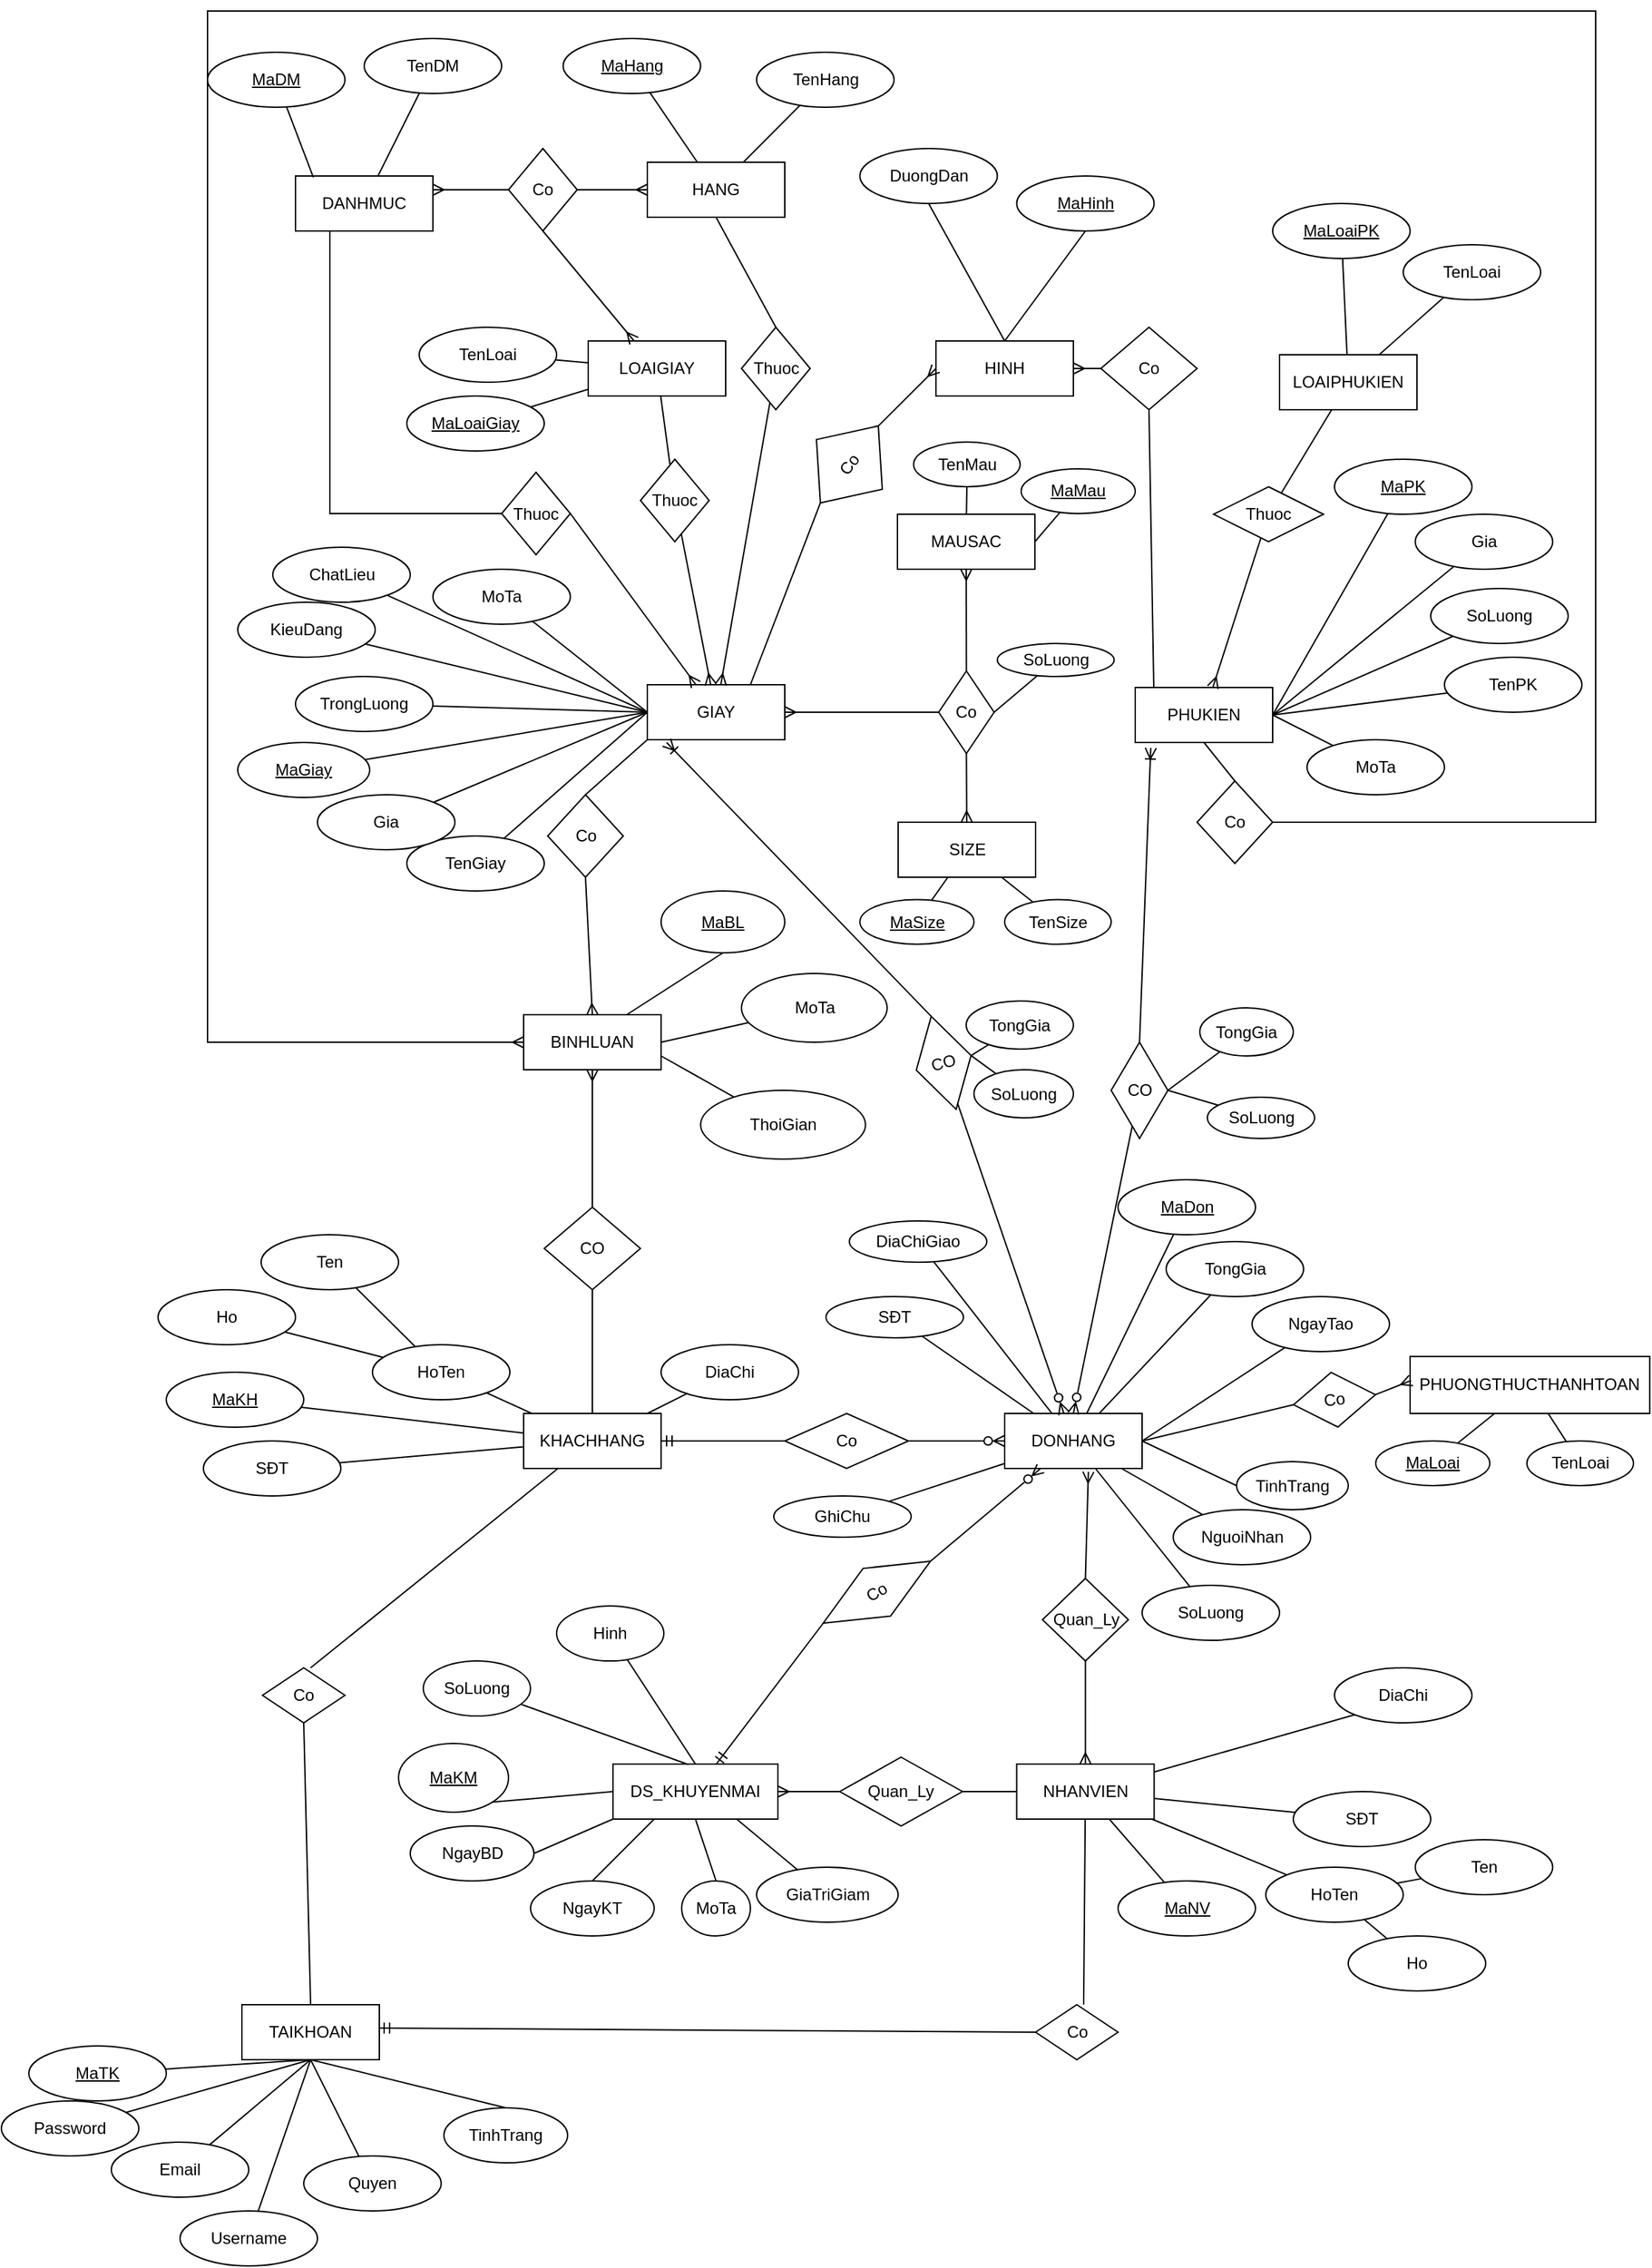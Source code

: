 <mxfile version="20.1.1" type="device"><diagram id="mNvKWe7RkzA2zDNM2oLt" name="Page-1"><mxGraphModel dx="1307" dy="2478" grid="1" gridSize="10" guides="1" tooltips="1" connect="1" arrows="1" fold="1" page="1" pageScale="1" pageWidth="827" pageHeight="1169" math="0" shadow="0"><root><mxCell id="0"/><mxCell id="1" parent="0"/><mxCell id="wr9XDpeHIcLiE6j-dPfS-3" value="HANG" style="whiteSpace=wrap;html=1;align=center;" parent="1" vertex="1"><mxGeometry x="580" y="-840" width="100" height="40" as="geometry"/></mxCell><mxCell id="wr9XDpeHIcLiE6j-dPfS-11" value="PHUKIEN" style="whiteSpace=wrap;html=1;align=center;" parent="1" vertex="1"><mxGeometry x="935" y="-458" width="100" height="40" as="geometry"/></mxCell><mxCell id="wr9XDpeHIcLiE6j-dPfS-12" value="LOAIGIAY" style="whiteSpace=wrap;html=1;align=center;" parent="1" vertex="1"><mxGeometry x="537" y="-710" width="100" height="40" as="geometry"/></mxCell><mxCell id="wr9XDpeHIcLiE6j-dPfS-13" value="GIAY" style="whiteSpace=wrap;html=1;align=center;" parent="1" vertex="1"><mxGeometry x="580" y="-460" width="100" height="40" as="geometry"/></mxCell><mxCell id="wr9XDpeHIcLiE6j-dPfS-14" value="NHANVIEN" style="whiteSpace=wrap;html=1;align=center;" parent="1" vertex="1"><mxGeometry x="848.75" y="325" width="100" height="40" as="geometry"/></mxCell><mxCell id="wr9XDpeHIcLiE6j-dPfS-15" value="KHACHHANG" style="whiteSpace=wrap;html=1;align=center;" parent="1" vertex="1"><mxGeometry x="490" y="70" width="100" height="40" as="geometry"/></mxCell><mxCell id="wr9XDpeHIcLiE6j-dPfS-16" value="DONHANG" style="whiteSpace=wrap;html=1;align=center;" parent="1" vertex="1"><mxGeometry x="840" y="70" width="100" height="40" as="geometry"/></mxCell><mxCell id="_aX4T9h83uBT4VHFIRq--2" value="" style="edgeStyle=orthogonalEdgeStyle;rounded=0;orthogonalLoop=1;jettySize=auto;html=1;" parent="1" edge="1"><mxGeometry relative="1" as="geometry"><mxPoint x="1100" y="280.0" as="targetPoint"/></mxGeometry></mxCell><mxCell id="wr9XDpeHIcLiE6j-dPfS-21" style="edgeStyle=none;rounded=0;orthogonalLoop=1;jettySize=auto;html=1;exitX=0;exitY=0.5;exitDx=0;exitDy=0;endArrow=none;endFill=0;" parent="1" source="wr9XDpeHIcLiE6j-dPfS-12" target="wr9XDpeHIcLiE6j-dPfS-12" edge="1"><mxGeometry relative="1" as="geometry"/></mxCell><mxCell id="wr9XDpeHIcLiE6j-dPfS-23" value="DS_KHUYENMAI" style="whiteSpace=wrap;html=1;align=center;" parent="1" vertex="1"><mxGeometry x="555" y="325" width="120" height="40" as="geometry"/></mxCell><mxCell id="sIMCsGAWUT5r6lHgCj8K-2" value="" style="edgeStyle=orthogonalEdgeStyle;rounded=0;orthogonalLoop=1;jettySize=auto;html=1;endArrow=ERzeroToMany;endFill=0;" parent="1" source="sIMCsGAWUT5r6lHgCj8K-1" target="wr9XDpeHIcLiE6j-dPfS-16" edge="1"><mxGeometry relative="1" as="geometry"/></mxCell><mxCell id="sIMCsGAWUT5r6lHgCj8K-3" value="" style="edgeStyle=orthogonalEdgeStyle;rounded=0;orthogonalLoop=1;jettySize=auto;html=1;endArrow=ERmandOne;endFill=0;startArrow=none;startFill=0;" parent="1" source="sIMCsGAWUT5r6lHgCj8K-1" target="wr9XDpeHIcLiE6j-dPfS-15" edge="1"><mxGeometry relative="1" as="geometry"/></mxCell><mxCell id="sIMCsGAWUT5r6lHgCj8K-1" value="Co" style="shape=rhombus;perimeter=rhombusPerimeter;whiteSpace=wrap;html=1;align=center;" parent="1" vertex="1"><mxGeometry x="680" y="70" width="90" height="40" as="geometry"/></mxCell><mxCell id="sIMCsGAWUT5r6lHgCj8K-5" value="" style="rounded=0;orthogonalLoop=1;jettySize=auto;html=1;endArrow=ERmany;endFill=0;entryX=0.609;entryY=1.061;entryDx=0;entryDy=0;exitX=0.5;exitY=0;exitDx=0;exitDy=0;entryPerimeter=0;" parent="1" source="sIMCsGAWUT5r6lHgCj8K-4" target="wr9XDpeHIcLiE6j-dPfS-16" edge="1"><mxGeometry relative="1" as="geometry"/></mxCell><mxCell id="sIMCsGAWUT5r6lHgCj8K-6" value="" style="rounded=0;orthogonalLoop=1;jettySize=auto;html=1;endArrow=ERmany;endFill=0;startArrow=none;startFill=0;exitX=0.5;exitY=1;exitDx=0;exitDy=0;" parent="1" source="sIMCsGAWUT5r6lHgCj8K-4" target="wr9XDpeHIcLiE6j-dPfS-14" edge="1"><mxGeometry relative="1" as="geometry"><mxPoint x="1001.25" y="250" as="sourcePoint"/></mxGeometry></mxCell><mxCell id="sIMCsGAWUT5r6lHgCj8K-4" value="Quan_Ly" style="shape=rhombus;perimeter=rhombusPerimeter;whiteSpace=wrap;html=1;align=center;" parent="1" vertex="1"><mxGeometry x="867.5" y="190" width="62.5" height="60" as="geometry"/></mxCell><mxCell id="sIMCsGAWUT5r6lHgCj8K-49" value="Quan_Ly" style="shape=rhombus;perimeter=rhombusPerimeter;whiteSpace=wrap;html=1;align=center;rotation=0;" parent="1" vertex="1"><mxGeometry x="720" y="320" width="89.33" height="50" as="geometry"/></mxCell><mxCell id="sIMCsGAWUT5r6lHgCj8K-51" value="" style="endArrow=none;html=1;rounded=0;exitX=1;exitY=0.5;exitDx=0;exitDy=0;entryX=0;entryY=0.5;entryDx=0;entryDy=0;endFill=0;startArrow=ERmany;startFill=0;" parent="1" source="wr9XDpeHIcLiE6j-dPfS-23" target="sIMCsGAWUT5r6lHgCj8K-49" edge="1"><mxGeometry relative="1" as="geometry"><mxPoint x="610" y="460" as="sourcePoint"/><mxPoint x="770" y="460" as="targetPoint"/></mxGeometry></mxCell><mxCell id="sIMCsGAWUT5r6lHgCj8K-76" value="" style="edgeStyle=none;rounded=0;orthogonalLoop=1;jettySize=auto;html=1;startArrow=none;startFill=0;endArrow=ERoneToMany;endFill=0;exitX=0.5;exitY=0;exitDx=0;exitDy=0;entryX=0.14;entryY=1.05;entryDx=0;entryDy=0;entryPerimeter=0;" parent="1" source="sIMCsGAWUT5r6lHgCj8K-75" target="wr9XDpeHIcLiE6j-dPfS-13" edge="1"><mxGeometry relative="1" as="geometry"><mxPoint x="888.906" y="-180" as="targetPoint"/></mxGeometry></mxCell><mxCell id="sIMCsGAWUT5r6lHgCj8K-77" value="" style="edgeStyle=none;rounded=0;orthogonalLoop=1;jettySize=auto;html=1;startArrow=none;startFill=0;endArrow=ERzeroToMany;endFill=0;" parent="1" source="sIMCsGAWUT5r6lHgCj8K-75" target="wr9XDpeHIcLiE6j-dPfS-16" edge="1"><mxGeometry relative="1" as="geometry"/></mxCell><mxCell id="sIMCsGAWUT5r6lHgCj8K-75" value="CO" style="shape=rhombus;perimeter=rhombusPerimeter;whiteSpace=wrap;html=1;align=center;rotation=-15;" parent="1" vertex="1"><mxGeometry x="775" y="-220" width="41.25" height="70" as="geometry"/></mxCell><mxCell id="sIMCsGAWUT5r6lHgCj8K-82" value="" style="edgeStyle=none;rounded=0;orthogonalLoop=1;jettySize=auto;html=1;startArrow=none;startFill=0;endArrow=none;endFill=0;" parent="1" source="sIMCsGAWUT5r6lHgCj8K-79" target="wr9XDpeHIcLiE6j-dPfS-12" edge="1"><mxGeometry relative="1" as="geometry"/></mxCell><mxCell id="sIMCsGAWUT5r6lHgCj8K-83" value="" style="edgeStyle=none;rounded=0;orthogonalLoop=1;jettySize=auto;html=1;startArrow=none;startFill=0;endArrow=ERmany;endFill=0;" parent="1" source="sIMCsGAWUT5r6lHgCj8K-79" target="wr9XDpeHIcLiE6j-dPfS-13" edge="1"><mxGeometry relative="1" as="geometry"/></mxCell><mxCell id="sIMCsGAWUT5r6lHgCj8K-79" value="Thuoc" style="shape=rhombus;perimeter=rhombusPerimeter;whiteSpace=wrap;html=1;align=center;" parent="1" vertex="1"><mxGeometry x="575" y="-624" width="50" height="60" as="geometry"/></mxCell><mxCell id="5iRDzOaehMMovM-A8spl-6" value="" style="edgeStyle=none;rounded=0;orthogonalLoop=1;jettySize=auto;html=1;endArrow=none;endFill=0;" parent="1" source="5iRDzOaehMMovM-A8spl-5" target="wr9XDpeHIcLiE6j-dPfS-12" edge="1"><mxGeometry relative="1" as="geometry"/></mxCell><mxCell id="5iRDzOaehMMovM-A8spl-5" value="&lt;u&gt;MaLoaiGiay&lt;/u&gt;" style="ellipse;whiteSpace=wrap;html=1;align=center;" parent="1" vertex="1"><mxGeometry x="405" y="-670" width="100" height="40" as="geometry"/></mxCell><mxCell id="5iRDzOaehMMovM-A8spl-8" value="" style="edgeStyle=none;rounded=0;orthogonalLoop=1;jettySize=auto;html=1;endArrow=none;endFill=0;" parent="1" source="5iRDzOaehMMovM-A8spl-7" target="wr9XDpeHIcLiE6j-dPfS-12" edge="1"><mxGeometry relative="1" as="geometry"/></mxCell><mxCell id="5iRDzOaehMMovM-A8spl-7" value="TenLoai" style="ellipse;whiteSpace=wrap;html=1;align=center;" parent="1" vertex="1"><mxGeometry x="414" y="-720" width="100" height="40" as="geometry"/></mxCell><mxCell id="5iRDzOaehMMovM-A8spl-18" value="" style="edgeStyle=none;rounded=0;orthogonalLoop=1;jettySize=auto;html=1;endArrow=none;endFill=0;entryX=0;entryY=0.5;entryDx=0;entryDy=0;" parent="1" source="5iRDzOaehMMovM-A8spl-17" target="wr9XDpeHIcLiE6j-dPfS-13" edge="1"><mxGeometry relative="1" as="geometry"/></mxCell><mxCell id="5iRDzOaehMMovM-A8spl-17" value="ChatLieu" style="ellipse;whiteSpace=wrap;html=1;align=center;" parent="1" vertex="1"><mxGeometry x="307.5" y="-560" width="100" height="40" as="geometry"/></mxCell><mxCell id="5iRDzOaehMMovM-A8spl-20" value="" style="edgeStyle=none;rounded=0;orthogonalLoop=1;jettySize=auto;html=1;endArrow=none;endFill=0;entryX=0;entryY=0.5;entryDx=0;entryDy=0;" parent="1" source="5iRDzOaehMMovM-A8spl-19" target="wr9XDpeHIcLiE6j-dPfS-13" edge="1"><mxGeometry relative="1" as="geometry"><mxPoint x="262.183" y="-573.262" as="sourcePoint"/></mxGeometry></mxCell><mxCell id="5iRDzOaehMMovM-A8spl-19" value="KieuDang" style="ellipse;whiteSpace=wrap;html=1;align=center;" parent="1" vertex="1"><mxGeometry x="282" y="-520" width="100" height="40" as="geometry"/></mxCell><mxCell id="5iRDzOaehMMovM-A8spl-22" value="" style="edgeStyle=none;rounded=0;orthogonalLoop=1;jettySize=auto;html=1;endArrow=none;endFill=0;entryX=0;entryY=0.5;entryDx=0;entryDy=0;" parent="1" source="5iRDzOaehMMovM-A8spl-21" target="wr9XDpeHIcLiE6j-dPfS-13" edge="1"><mxGeometry relative="1" as="geometry"><mxPoint x="556.144" y="-483.686" as="sourcePoint"/></mxGeometry></mxCell><mxCell id="5iRDzOaehMMovM-A8spl-21" value="TrongLuong" style="ellipse;whiteSpace=wrap;html=1;align=center;" parent="1" vertex="1"><mxGeometry x="324" y="-466" width="100" height="40" as="geometry"/></mxCell><mxCell id="5iRDzOaehMMovM-A8spl-29" value="" style="edgeStyle=none;rounded=0;orthogonalLoop=1;jettySize=auto;html=1;endArrow=none;endFill=0;" parent="1" source="5iRDzOaehMMovM-A8spl-27" target="5iRDzOaehMMovM-A8spl-28" edge="1"><mxGeometry relative="1" as="geometry"/></mxCell><mxCell id="5iRDzOaehMMovM-A8spl-27" value="LOAIPHUKIEN" style="whiteSpace=wrap;html=1;align=center;" parent="1" vertex="1"><mxGeometry x="1040" y="-700" width="100" height="40" as="geometry"/></mxCell><mxCell id="5iRDzOaehMMovM-A8spl-30" value="" style="edgeStyle=none;rounded=0;orthogonalLoop=1;jettySize=auto;html=1;endArrow=ERmany;endFill=0;" parent="1" source="5iRDzOaehMMovM-A8spl-28" target="wr9XDpeHIcLiE6j-dPfS-11" edge="1"><mxGeometry relative="1" as="geometry"/></mxCell><mxCell id="5iRDzOaehMMovM-A8spl-28" value="Thuoc" style="rhombus;whiteSpace=wrap;html=1;" parent="1" vertex="1"><mxGeometry x="992" y="-604" width="80" height="40" as="geometry"/></mxCell><mxCell id="5iRDzOaehMMovM-A8spl-32" value="" style="edgeStyle=none;rounded=0;orthogonalLoop=1;jettySize=auto;html=1;endArrow=none;endFill=0;entryX=0.5;entryY=0;entryDx=0;entryDy=0;exitX=0.5;exitY=1;exitDx=0;exitDy=0;" parent="1" source="5iRDzOaehMMovM-A8spl-31" target="N18CBe_mko_9FOe0qG6P-1" edge="1"><mxGeometry relative="1" as="geometry"><mxPoint x="1192" y="-500" as="sourcePoint"/><mxPoint x="1171.03" y="-440" as="targetPoint"/></mxGeometry></mxCell><mxCell id="5iRDzOaehMMovM-A8spl-31" value="&lt;u&gt;MaHinh&lt;/u&gt;" style="ellipse;whiteSpace=wrap;html=1;align=center;" parent="1" vertex="1"><mxGeometry x="848.75" y="-830" width="100" height="40" as="geometry"/></mxCell><mxCell id="5iRDzOaehMMovM-A8spl-34" value="" style="edgeStyle=none;rounded=0;orthogonalLoop=1;jettySize=auto;html=1;endArrow=none;endFill=0;" parent="1" source="5iRDzOaehMMovM-A8spl-33" target="5iRDzOaehMMovM-A8spl-27" edge="1"><mxGeometry relative="1" as="geometry"/></mxCell><mxCell id="5iRDzOaehMMovM-A8spl-33" value="&lt;u&gt;MaLoaiPK&lt;/u&gt;" style="ellipse;whiteSpace=wrap;html=1;align=center;" parent="1" vertex="1"><mxGeometry x="1035" y="-810" width="100" height="40" as="geometry"/></mxCell><mxCell id="5iRDzOaehMMovM-A8spl-36" value="" style="edgeStyle=none;rounded=0;orthogonalLoop=1;jettySize=auto;html=1;endArrow=none;endFill=0;entryX=0;entryY=0.5;entryDx=0;entryDy=0;" parent="1" source="5iRDzOaehMMovM-A8spl-35" target="wr9XDpeHIcLiE6j-dPfS-13" edge="1"><mxGeometry relative="1" as="geometry"><mxPoint x="508.562" y="-370" as="targetPoint"/></mxGeometry></mxCell><mxCell id="5iRDzOaehMMovM-A8spl-35" value="&lt;u&gt;MaGiay&lt;/u&gt;" style="ellipse;whiteSpace=wrap;html=1;align=center;" parent="1" vertex="1"><mxGeometry x="282" y="-418" width="96" height="40" as="geometry"/></mxCell><mxCell id="5iRDzOaehMMovM-A8spl-38" value="" style="edgeStyle=none;rounded=0;orthogonalLoop=1;jettySize=auto;html=1;endArrow=none;endFill=0;entryX=0;entryY=0.5;entryDx=0;entryDy=0;" parent="1" source="5iRDzOaehMMovM-A8spl-37" target="wr9XDpeHIcLiE6j-dPfS-13" edge="1"><mxGeometry relative="1" as="geometry"><mxPoint x="582" y="-490" as="targetPoint"/></mxGeometry></mxCell><mxCell id="5iRDzOaehMMovM-A8spl-37" value="TenGiay" style="ellipse;whiteSpace=wrap;html=1;align=center;" parent="1" vertex="1"><mxGeometry x="405" y="-350" width="100" height="40" as="geometry"/></mxCell><mxCell id="5iRDzOaehMMovM-A8spl-40" value="" style="edgeStyle=none;rounded=0;orthogonalLoop=1;jettySize=auto;html=1;endArrow=none;endFill=0;entryX=0;entryY=0.5;entryDx=0;entryDy=0;" parent="1" source="5iRDzOaehMMovM-A8spl-39" target="wr9XDpeHIcLiE6j-dPfS-13" edge="1"><mxGeometry relative="1" as="geometry"><mxPoint x="590.75" y="-341.241" as="targetPoint"/></mxGeometry></mxCell><mxCell id="5iRDzOaehMMovM-A8spl-39" value="MoTa" style="ellipse;whiteSpace=wrap;html=1;align=center;" parent="1" vertex="1"><mxGeometry x="424" y="-544" width="100" height="40" as="geometry"/></mxCell><mxCell id="5iRDzOaehMMovM-A8spl-46" value="" style="edgeStyle=none;rounded=0;orthogonalLoop=1;jettySize=auto;html=1;endArrow=none;endFill=0;entryX=1;entryY=0.5;entryDx=0;entryDy=0;" parent="1" source="5iRDzOaehMMovM-A8spl-41" target="m3od4kNUG1OxvGYWesp_-10" edge="1"><mxGeometry relative="1" as="geometry"><mxPoint x="820" y="-440" as="targetPoint"/></mxGeometry></mxCell><mxCell id="5iRDzOaehMMovM-A8spl-41" value="SoLuong" style="ellipse;whiteSpace=wrap;html=1;align=center;" parent="1" vertex="1"><mxGeometry x="834.67" y="-490" width="85" height="24" as="geometry"/></mxCell><mxCell id="5iRDzOaehMMovM-A8spl-51" value="" style="edgeStyle=none;rounded=0;orthogonalLoop=1;jettySize=auto;html=1;endArrow=none;endFill=0;exitX=0.5;exitY=1;exitDx=0;exitDy=0;entryX=0.135;entryY=-0.003;entryDx=0;entryDy=0;entryPerimeter=0;" parent="1" source="N18CBe_mko_9FOe0qG6P-2" target="wr9XDpeHIcLiE6j-dPfS-11" edge="1"><mxGeometry relative="1" as="geometry"><mxPoint x="954.076" y="-246.329" as="sourcePoint"/><mxPoint x="962" y="-500" as="targetPoint"/></mxGeometry></mxCell><mxCell id="5iRDzOaehMMovM-A8spl-56" value="" style="edgeStyle=none;rounded=0;orthogonalLoop=1;jettySize=auto;html=1;endArrow=none;endFill=0;" parent="1" source="5iRDzOaehMMovM-A8spl-55" target="wr9XDpeHIcLiE6j-dPfS-3" edge="1"><mxGeometry relative="1" as="geometry"><mxPoint x="614.727" y="-906.538" as="sourcePoint"/></mxGeometry></mxCell><mxCell id="5iRDzOaehMMovM-A8spl-55" value="TenHang" style="ellipse;whiteSpace=wrap;html=1;align=center;" parent="1" vertex="1"><mxGeometry x="659.5" y="-920" width="100" height="40" as="geometry"/></mxCell><mxCell id="5iRDzOaehMMovM-A8spl-58" value="" style="edgeStyle=none;rounded=0;orthogonalLoop=1;jettySize=auto;html=1;endArrow=none;endFill=0;" parent="1" source="5iRDzOaehMMovM-A8spl-57" target="wr9XDpeHIcLiE6j-dPfS-3" edge="1"><mxGeometry relative="1" as="geometry"/></mxCell><mxCell id="5iRDzOaehMMovM-A8spl-57" value="&lt;u&gt;MaHang&lt;/u&gt;" style="ellipse;whiteSpace=wrap;html=1;align=center;" parent="1" vertex="1"><mxGeometry x="518.75" y="-930" width="100" height="40" as="geometry"/></mxCell><mxCell id="5iRDzOaehMMovM-A8spl-60" value="" style="edgeStyle=none;rounded=0;orthogonalLoop=1;jettySize=auto;html=1;endArrow=none;endFill=0;" parent="1" source="5iRDzOaehMMovM-A8spl-59" target="wr9XDpeHIcLiE6j-dPfS-16" edge="1"><mxGeometry relative="1" as="geometry"/></mxCell><mxCell id="5iRDzOaehMMovM-A8spl-59" value="&lt;u&gt;MaDon&lt;/u&gt;" style="ellipse;whiteSpace=wrap;html=1;align=center;" parent="1" vertex="1"><mxGeometry x="922.5" y="-100" width="100" height="40" as="geometry"/></mxCell><mxCell id="5iRDzOaehMMovM-A8spl-62" value="" style="edgeStyle=none;rounded=0;orthogonalLoop=1;jettySize=auto;html=1;endArrow=none;endFill=0;" parent="1" source="5iRDzOaehMMovM-A8spl-61" target="wr9XDpeHIcLiE6j-dPfS-16" edge="1"><mxGeometry relative="1" as="geometry"/></mxCell><mxCell id="5iRDzOaehMMovM-A8spl-61" value="TongGia" style="ellipse;whiteSpace=wrap;html=1;align=center;" parent="1" vertex="1"><mxGeometry x="957.5" y="-55" width="100" height="40" as="geometry"/></mxCell><mxCell id="5iRDzOaehMMovM-A8spl-64" style="edgeStyle=none;rounded=0;orthogonalLoop=1;jettySize=auto;html=1;entryX=1;entryY=0.5;entryDx=0;entryDy=0;endArrow=none;endFill=0;" parent="1" source="5iRDzOaehMMovM-A8spl-63" target="wr9XDpeHIcLiE6j-dPfS-16" edge="1"><mxGeometry relative="1" as="geometry"/></mxCell><mxCell id="5iRDzOaehMMovM-A8spl-63" value="NgayTao" style="ellipse;whiteSpace=wrap;html=1;align=center;" parent="1" vertex="1"><mxGeometry x="1020" y="-15" width="100" height="40" as="geometry"/></mxCell><mxCell id="5iRDzOaehMMovM-A8spl-66" value="" style="edgeStyle=none;rounded=0;orthogonalLoop=1;jettySize=auto;html=1;endArrow=none;endFill=0;entryX=0;entryY=0.5;entryDx=0;entryDy=0;" parent="1" source="5iRDzOaehMMovM-A8spl-65" target="wr9XDpeHIcLiE6j-dPfS-13" edge="1"><mxGeometry relative="1" as="geometry"><mxPoint x="267.391" y="-446.376" as="sourcePoint"/><mxPoint x="582.795" y="-370" as="targetPoint"/></mxGeometry></mxCell><mxCell id="5iRDzOaehMMovM-A8spl-65" value="Gia" style="ellipse;whiteSpace=wrap;html=1;align=center;" parent="1" vertex="1"><mxGeometry x="340" y="-380" width="100" height="40" as="geometry"/></mxCell><mxCell id="5iRDzOaehMMovM-A8spl-72" value="" style="edgeStyle=none;rounded=0;orthogonalLoop=1;jettySize=auto;html=1;endArrow=none;endFill=0;" parent="1" edge="1"><mxGeometry relative="1" as="geometry"><mxPoint x="1210.5" y="260.0" as="targetPoint"/></mxGeometry></mxCell><mxCell id="5iRDzOaehMMovM-A8spl-74" value="" style="edgeStyle=none;rounded=0;orthogonalLoop=1;jettySize=auto;html=1;endArrow=none;endFill=0;" parent="1" source="5iRDzOaehMMovM-A8spl-73" target="wr9XDpeHIcLiE6j-dPfS-14" edge="1"><mxGeometry relative="1" as="geometry"/></mxCell><mxCell id="5iRDzOaehMMovM-A8spl-73" value="&lt;u&gt;MaNV&lt;/u&gt;" style="ellipse;whiteSpace=wrap;html=1;align=center;" parent="1" vertex="1"><mxGeometry x="922.5" y="410" width="100" height="40" as="geometry"/></mxCell><mxCell id="5iRDzOaehMMovM-A8spl-76" value="" style="edgeStyle=none;rounded=0;orthogonalLoop=1;jettySize=auto;html=1;endArrow=none;endFill=0;" parent="1" source="5iRDzOaehMMovM-A8spl-75" target="wr9XDpeHIcLiE6j-dPfS-14" edge="1"><mxGeometry relative="1" as="geometry"/></mxCell><mxCell id="5iRDzOaehMMovM-A8spl-75" value="HoTen" style="ellipse;whiteSpace=wrap;html=1;align=center;" parent="1" vertex="1"><mxGeometry x="1030" y="400" width="100" height="40" as="geometry"/></mxCell><mxCell id="5iRDzOaehMMovM-A8spl-78" value="" style="edgeStyle=none;rounded=0;orthogonalLoop=1;jettySize=auto;html=1;endArrow=none;endFill=0;" parent="1" source="5iRDzOaehMMovM-A8spl-77" target="wr9XDpeHIcLiE6j-dPfS-14" edge="1"><mxGeometry relative="1" as="geometry"/></mxCell><mxCell id="5iRDzOaehMMovM-A8spl-77" value="SĐT" style="ellipse;whiteSpace=wrap;html=1;align=center;" parent="1" vertex="1"><mxGeometry x="1050" y="345" width="100" height="40" as="geometry"/></mxCell><mxCell id="5iRDzOaehMMovM-A8spl-82" value="" style="edgeStyle=none;rounded=0;orthogonalLoop=1;jettySize=auto;html=1;endArrow=none;endFill=0;exitX=0;exitY=1;exitDx=0;exitDy=0;" parent="1" source="5iRDzOaehMMovM-A8spl-81" target="wr9XDpeHIcLiE6j-dPfS-14" edge="1"><mxGeometry relative="1" as="geometry"><mxPoint x="1142.758" y="251.077" as="sourcePoint"/></mxGeometry></mxCell><mxCell id="5iRDzOaehMMovM-A8spl-81" value="DiaChi" style="ellipse;whiteSpace=wrap;html=1;align=center;" parent="1" vertex="1"><mxGeometry x="1080" y="255" width="100" height="40" as="geometry"/></mxCell><mxCell id="5iRDzOaehMMovM-A8spl-92" value="" style="edgeStyle=none;rounded=0;orthogonalLoop=1;jettySize=auto;html=1;endArrow=none;endFill=0;" parent="1" source="5iRDzOaehMMovM-A8spl-91" target="wr9XDpeHIcLiE6j-dPfS-15" edge="1"><mxGeometry relative="1" as="geometry"/></mxCell><mxCell id="5iRDzOaehMMovM-A8spl-91" value="&lt;u&gt;MaKH&lt;/u&gt;" style="ellipse;whiteSpace=wrap;html=1;align=center;" parent="1" vertex="1"><mxGeometry x="230" y="40" width="100" height="40" as="geometry"/></mxCell><mxCell id="5iRDzOaehMMovM-A8spl-94" value="" style="edgeStyle=none;rounded=0;orthogonalLoop=1;jettySize=auto;html=1;endArrow=none;endFill=0;" parent="1" source="5iRDzOaehMMovM-A8spl-93" target="wr9XDpeHIcLiE6j-dPfS-15" edge="1"><mxGeometry relative="1" as="geometry"/></mxCell><mxCell id="5iRDzOaehMMovM-A8spl-93" value="HoTen" style="ellipse;whiteSpace=wrap;html=1;align=center;" parent="1" vertex="1"><mxGeometry x="380" y="20" width="100" height="40" as="geometry"/></mxCell><mxCell id="5iRDzOaehMMovM-A8spl-97" value="" style="edgeStyle=none;rounded=0;orthogonalLoop=1;jettySize=auto;html=1;endArrow=none;endFill=0;" parent="1" source="5iRDzOaehMMovM-A8spl-95" target="5iRDzOaehMMovM-A8spl-75" edge="1"><mxGeometry relative="1" as="geometry"/></mxCell><mxCell id="5iRDzOaehMMovM-A8spl-95" value="Ho" style="ellipse;whiteSpace=wrap;html=1;align=center;" parent="1" vertex="1"><mxGeometry x="1090" y="450" width="100" height="40" as="geometry"/></mxCell><mxCell id="5iRDzOaehMMovM-A8spl-100" value="" style="edgeStyle=none;rounded=0;orthogonalLoop=1;jettySize=auto;html=1;endArrow=none;endFill=0;" parent="1" source="5iRDzOaehMMovM-A8spl-96" target="5iRDzOaehMMovM-A8spl-75" edge="1"><mxGeometry relative="1" as="geometry"/></mxCell><mxCell id="5iRDzOaehMMovM-A8spl-96" value="Ten" style="ellipse;whiteSpace=wrap;html=1;align=center;" parent="1" vertex="1"><mxGeometry x="1138.75" y="380" width="100" height="40" as="geometry"/></mxCell><mxCell id="5iRDzOaehMMovM-A8spl-104" value="" style="edgeStyle=none;rounded=0;orthogonalLoop=1;jettySize=auto;html=1;endArrow=none;endFill=0;" parent="1" source="5iRDzOaehMMovM-A8spl-101" target="5iRDzOaehMMovM-A8spl-93" edge="1"><mxGeometry relative="1" as="geometry"/></mxCell><mxCell id="5iRDzOaehMMovM-A8spl-101" value="Ho" style="ellipse;whiteSpace=wrap;html=1;align=center;" parent="1" vertex="1"><mxGeometry x="224" y="-20" width="100" height="40" as="geometry"/></mxCell><mxCell id="5iRDzOaehMMovM-A8spl-103" value="" style="edgeStyle=none;rounded=0;orthogonalLoop=1;jettySize=auto;html=1;endArrow=none;endFill=0;" parent="1" source="5iRDzOaehMMovM-A8spl-102" target="5iRDzOaehMMovM-A8spl-93" edge="1"><mxGeometry relative="1" as="geometry"/></mxCell><mxCell id="5iRDzOaehMMovM-A8spl-102" value="Ten" style="ellipse;whiteSpace=wrap;html=1;align=center;" parent="1" vertex="1"><mxGeometry x="299" y="-60" width="100" height="40" as="geometry"/></mxCell><mxCell id="5iRDzOaehMMovM-A8spl-109" value="" style="edgeStyle=none;rounded=0;orthogonalLoop=1;jettySize=auto;html=1;endArrow=none;endFill=0;" parent="1" source="5iRDzOaehMMovM-A8spl-105" target="wr9XDpeHIcLiE6j-dPfS-15" edge="1"><mxGeometry relative="1" as="geometry"/></mxCell><mxCell id="5iRDzOaehMMovM-A8spl-105" value="SĐT" style="ellipse;whiteSpace=wrap;html=1;align=center;" parent="1" vertex="1"><mxGeometry x="257" y="90" width="100" height="40" as="geometry"/></mxCell><mxCell id="5iRDzOaehMMovM-A8spl-117" value="" style="edgeStyle=none;rounded=0;orthogonalLoop=1;jettySize=auto;html=1;endArrow=none;endFill=0;" parent="1" source="5iRDzOaehMMovM-A8spl-116" target="wr9XDpeHIcLiE6j-dPfS-16" edge="1"><mxGeometry relative="1" as="geometry"/></mxCell><mxCell id="5iRDzOaehMMovM-A8spl-116" value="DiaChiGiao" style="ellipse;whiteSpace=wrap;html=1;align=center;" parent="1" vertex="1"><mxGeometry x="727" y="-70" width="100" height="30" as="geometry"/></mxCell><mxCell id="5iRDzOaehMMovM-A8spl-129" value="" style="edgeStyle=none;rounded=0;orthogonalLoop=1;jettySize=auto;html=1;endArrow=none;endFill=0;" parent="1" source="5iRDzOaehMMovM-A8spl-128" target="wr9XDpeHIcLiE6j-dPfS-15" edge="1"><mxGeometry relative="1" as="geometry"/></mxCell><mxCell id="5iRDzOaehMMovM-A8spl-128" value="DiaChi" style="ellipse;whiteSpace=wrap;html=1;align=center;" parent="1" vertex="1"><mxGeometry x="590" y="20" width="100" height="40" as="geometry"/></mxCell><mxCell id="OENfhamFEV2EKDxt3Xnz-5" value="" style="rounded=0;orthogonalLoop=1;jettySize=auto;html=1;endArrow=none;endFill=0;" parent="1" source="OENfhamFEV2EKDxt3Xnz-2" target="wr9XDpeHIcLiE6j-dPfS-16" edge="1"><mxGeometry relative="1" as="geometry"/></mxCell><mxCell id="OENfhamFEV2EKDxt3Xnz-2" value="SoLuong" style="ellipse;whiteSpace=wrap;html=1;align=center;" parent="1" vertex="1"><mxGeometry x="940" y="195" width="100" height="40" as="geometry"/></mxCell><mxCell id="OENfhamFEV2EKDxt3Xnz-10" value="" style="edgeStyle=none;rounded=0;orthogonalLoop=1;jettySize=auto;html=1;endArrow=none;endFill=0;" parent="1" source="OENfhamFEV2EKDxt3Xnz-9" target="wr9XDpeHIcLiE6j-dPfS-16" edge="1"><mxGeometry relative="1" as="geometry"/></mxCell><mxCell id="OENfhamFEV2EKDxt3Xnz-9" value="NguoiNhan" style="ellipse;whiteSpace=wrap;html=1;align=center;" parent="1" vertex="1"><mxGeometry x="962.63" y="140" width="100" height="40" as="geometry"/></mxCell><mxCell id="OENfhamFEV2EKDxt3Xnz-12" value="" style="edgeStyle=none;rounded=0;orthogonalLoop=1;jettySize=auto;html=1;endArrow=none;endFill=0;" parent="1" source="OENfhamFEV2EKDxt3Xnz-11" target="wr9XDpeHIcLiE6j-dPfS-16" edge="1"><mxGeometry relative="1" as="geometry"/></mxCell><mxCell id="OENfhamFEV2EKDxt3Xnz-11" value="SĐT" style="ellipse;whiteSpace=wrap;html=1;align=center;" parent="1" vertex="1"><mxGeometry x="710" y="-15" width="100" height="30" as="geometry"/></mxCell><mxCell id="OENfhamFEV2EKDxt3Xnz-25" value="" style="edgeStyle=none;rounded=0;orthogonalLoop=1;jettySize=auto;html=1;endArrow=none;endFill=0;" parent="1" edge="1"><mxGeometry relative="1" as="geometry"><mxPoint x="1235.25" y="260.0" as="targetPoint"/></mxGeometry></mxCell><mxCell id="_aX4T9h83uBT4VHFIRq--10" value="BINHLUAN" style="rounded=0;whiteSpace=wrap;html=1;" parent="1" vertex="1"><mxGeometry x="490" y="-220" width="100" height="40" as="geometry"/></mxCell><mxCell id="_aX4T9h83uBT4VHFIRq--17" value="NgayBD" style="ellipse;whiteSpace=wrap;html=1;" parent="1" vertex="1"><mxGeometry x="407.5" y="370" width="90" height="40" as="geometry"/></mxCell><mxCell id="_aX4T9h83uBT4VHFIRq--18" value="NgayKT" style="ellipse;whiteSpace=wrap;html=1;" parent="1" vertex="1"><mxGeometry x="495" y="410" width="90" height="40" as="geometry"/></mxCell><mxCell id="_aX4T9h83uBT4VHFIRq--19" value="MoTa" style="ellipse;whiteSpace=wrap;html=1;" parent="1" vertex="1"><mxGeometry x="605" y="410" width="50" height="40" as="geometry"/></mxCell><mxCell id="_aX4T9h83uBT4VHFIRq--20" value="" style="endArrow=none;html=1;rounded=0;entryX=0.5;entryY=1;entryDx=0;entryDy=0;exitX=0.5;exitY=0;exitDx=0;exitDy=0;" parent="1" source="_aX4T9h83uBT4VHFIRq--19" target="wr9XDpeHIcLiE6j-dPfS-23" edge="1"><mxGeometry width="50" height="50" relative="1" as="geometry"><mxPoint x="475" y="445" as="sourcePoint"/><mxPoint x="525" y="395" as="targetPoint"/></mxGeometry></mxCell><mxCell id="_aX4T9h83uBT4VHFIRq--21" value="" style="endArrow=none;html=1;rounded=0;exitX=0.5;exitY=0;exitDx=0;exitDy=0;entryX=0.25;entryY=1;entryDx=0;entryDy=0;" parent="1" source="_aX4T9h83uBT4VHFIRq--18" target="wr9XDpeHIcLiE6j-dPfS-23" edge="1"><mxGeometry width="50" height="50" relative="1" as="geometry"><mxPoint x="430" y="425" as="sourcePoint"/><mxPoint x="480" y="375" as="targetPoint"/></mxGeometry></mxCell><mxCell id="_aX4T9h83uBT4VHFIRq--22" value="" style="endArrow=none;html=1;rounded=0;entryX=0;entryY=1;entryDx=0;entryDy=0;exitX=1;exitY=0.5;exitDx=0;exitDy=0;" parent="1" source="_aX4T9h83uBT4VHFIRq--17" target="wr9XDpeHIcLiE6j-dPfS-23" edge="1"><mxGeometry width="50" height="50" relative="1" as="geometry"><mxPoint x="370" y="310" as="sourcePoint"/><mxPoint x="420" y="260" as="targetPoint"/></mxGeometry></mxCell><mxCell id="_aX4T9h83uBT4VHFIRq--23" value="MaKM" style="ellipse;whiteSpace=wrap;html=1;fontStyle=4" parent="1" vertex="1"><mxGeometry x="399" y="310" width="80" height="50" as="geometry"/></mxCell><mxCell id="_aX4T9h83uBT4VHFIRq--24" value="SoLuong" style="ellipse;whiteSpace=wrap;html=1;" parent="1" vertex="1"><mxGeometry x="417" y="250" width="78" height="40" as="geometry"/></mxCell><mxCell id="_aX4T9h83uBT4VHFIRq--25" value="CO" style="rhombus;whiteSpace=wrap;html=1;" parent="1" vertex="1"><mxGeometry x="505" y="-80" width="70" height="60" as="geometry"/></mxCell><mxCell id="_aX4T9h83uBT4VHFIRq--26" value="Co" style="rhombus;whiteSpace=wrap;html=1;" parent="1" vertex="1"><mxGeometry x="507.5" y="-380" width="55" height="60" as="geometry"/></mxCell><mxCell id="_aX4T9h83uBT4VHFIRq--27" value="" style="endArrow=none;html=1;rounded=0;entryX=0.5;entryY=0;entryDx=0;entryDy=0;startArrow=none;startFill=0;endFill=0;" parent="1" source="_aX4T9h83uBT4VHFIRq--25" target="wr9XDpeHIcLiE6j-dPfS-15" edge="1"><mxGeometry width="50" height="50" relative="1" as="geometry"><mxPoint x="545" y="10" as="sourcePoint"/><mxPoint x="545" y="30.711" as="targetPoint"/></mxGeometry></mxCell><mxCell id="_aX4T9h83uBT4VHFIRq--28" value="" style="endArrow=ERmany;html=1;rounded=0;entryX=0.5;entryY=1;entryDx=0;entryDy=0;exitX=0.5;exitY=0;exitDx=0;exitDy=0;endFill=0;" parent="1" source="_aX4T9h83uBT4VHFIRq--25" target="_aX4T9h83uBT4VHFIRq--10" edge="1"><mxGeometry width="50" height="50" relative="1" as="geometry"><mxPoint x="540" y="-120" as="sourcePoint"/><mxPoint x="590" y="-170" as="targetPoint"/></mxGeometry></mxCell><mxCell id="_aX4T9h83uBT4VHFIRq--30" value="" style="endArrow=none;html=1;rounded=0;entryX=0.5;entryY=1;entryDx=0;entryDy=0;exitX=0.5;exitY=0;exitDx=0;exitDy=0;startArrow=ERmany;startFill=0;" parent="1" source="_aX4T9h83uBT4VHFIRq--10" target="_aX4T9h83uBT4VHFIRq--26" edge="1"><mxGeometry width="50" height="50" relative="1" as="geometry"><mxPoint x="590" y="-130" as="sourcePoint"/><mxPoint x="640" y="-180" as="targetPoint"/></mxGeometry></mxCell><mxCell id="_aX4T9h83uBT4VHFIRq--31" value="" style="endArrow=none;html=1;rounded=0;entryX=0;entryY=1;entryDx=0;entryDy=0;exitX=0.5;exitY=0;exitDx=0;exitDy=0;endFill=0;" parent="1" source="_aX4T9h83uBT4VHFIRq--26" target="wr9XDpeHIcLiE6j-dPfS-13" edge="1"><mxGeometry width="50" height="50" relative="1" as="geometry"><mxPoint x="539.5" y="-380" as="sourcePoint"/><mxPoint x="830.75" y="-170" as="targetPoint"/></mxGeometry></mxCell><mxCell id="_aX4T9h83uBT4VHFIRq--32" value="MaBL" style="ellipse;whiteSpace=wrap;html=1;fontStyle=4" parent="1" vertex="1"><mxGeometry x="590" y="-310" width="90" height="45" as="geometry"/></mxCell><mxCell id="_aX4T9h83uBT4VHFIRq--33" value="MoTa" style="ellipse;whiteSpace=wrap;html=1;" parent="1" vertex="1"><mxGeometry x="648.5" y="-250" width="106" height="50" as="geometry"/></mxCell><mxCell id="_aX4T9h83uBT4VHFIRq--34" value="ThoiGian" style="ellipse;whiteSpace=wrap;html=1;" parent="1" vertex="1"><mxGeometry x="618.75" y="-165" width="120" height="50" as="geometry"/></mxCell><mxCell id="_aX4T9h83uBT4VHFIRq--35" value="" style="endArrow=none;html=1;rounded=0;entryX=0;entryY=0.5;entryDx=0;entryDy=0;exitX=1;exitY=1;exitDx=0;exitDy=0;" parent="1" source="_aX4T9h83uBT4VHFIRq--23" target="wr9XDpeHIcLiE6j-dPfS-23" edge="1"><mxGeometry width="50" height="50" relative="1" as="geometry"><mxPoint x="400" y="280" as="sourcePoint"/><mxPoint x="470" y="280" as="targetPoint"/></mxGeometry></mxCell><mxCell id="_aX4T9h83uBT4VHFIRq--36" value="" style="endArrow=none;html=1;rounded=0;exitX=0.458;exitY=0.009;exitDx=0;exitDy=0;exitPerimeter=0;" parent="1" source="wr9XDpeHIcLiE6j-dPfS-23" target="_aX4T9h83uBT4VHFIRq--24" edge="1"><mxGeometry width="50" height="50" relative="1" as="geometry"><mxPoint x="470" y="560" as="sourcePoint"/><mxPoint x="420" y="365" as="targetPoint"/></mxGeometry></mxCell><mxCell id="_aX4T9h83uBT4VHFIRq--37" value="" style="endArrow=none;html=1;rounded=0;entryX=1;entryY=0.75;entryDx=0;entryDy=0;" parent="1" source="_aX4T9h83uBT4VHFIRq--34" target="_aX4T9h83uBT4VHFIRq--10" edge="1"><mxGeometry width="50" height="50" relative="1" as="geometry"><mxPoint x="425" y="-115" as="sourcePoint"/><mxPoint x="475" y="-165" as="targetPoint"/></mxGeometry></mxCell><mxCell id="_aX4T9h83uBT4VHFIRq--38" value="" style="endArrow=none;html=1;rounded=0;entryX=1;entryY=0.5;entryDx=0;entryDy=0;" parent="1" source="_aX4T9h83uBT4VHFIRq--33" target="_aX4T9h83uBT4VHFIRq--10" edge="1"><mxGeometry width="50" height="50" relative="1" as="geometry"><mxPoint x="400" y="-155" as="sourcePoint"/><mxPoint x="470.711" y="-205" as="targetPoint"/></mxGeometry></mxCell><mxCell id="_aX4T9h83uBT4VHFIRq--39" value="" style="endArrow=none;html=1;rounded=0;entryX=0.75;entryY=0;entryDx=0;entryDy=0;exitX=0.5;exitY=1;exitDx=0;exitDy=0;" parent="1" source="_aX4T9h83uBT4VHFIRq--32" target="_aX4T9h83uBT4VHFIRq--10" edge="1"><mxGeometry width="50" height="50" relative="1" as="geometry"><mxPoint x="420" y="-170" as="sourcePoint"/><mxPoint x="470" y="-220" as="targetPoint"/></mxGeometry></mxCell><mxCell id="x_JoYpBIRTciK99d36DR-1" value="TinhTrang" style="ellipse;whiteSpace=wrap;html=1;" parent="1" vertex="1"><mxGeometry x="1008.75" y="105" width="81.25" height="35" as="geometry"/></mxCell><mxCell id="x_JoYpBIRTciK99d36DR-2" value="GiaTriGiam" style="ellipse;whiteSpace=wrap;html=1;" parent="1" vertex="1"><mxGeometry x="659.5" y="400" width="103" height="40" as="geometry"/></mxCell><mxCell id="x_JoYpBIRTciK99d36DR-3" value="" style="endArrow=none;html=1;rounded=0;entryX=0;entryY=0.5;entryDx=0;entryDy=0;exitX=1;exitY=0.5;exitDx=0;exitDy=0;" parent="1" source="wr9XDpeHIcLiE6j-dPfS-16" target="x_JoYpBIRTciK99d36DR-1" edge="1"><mxGeometry width="50" height="50" relative="1" as="geometry"><mxPoint x="1210" y="100" as="sourcePoint"/><mxPoint x="1010" y="-60" as="targetPoint"/></mxGeometry></mxCell><mxCell id="RGnO0MymsR6-NOTgr270-1" value="" style="endArrow=none;html=1;rounded=0;entryX=0.75;entryY=1;entryDx=0;entryDy=0;" parent="1" source="x_JoYpBIRTciK99d36DR-2" target="wr9XDpeHIcLiE6j-dPfS-23" edge="1"><mxGeometry width="50" height="50" relative="1" as="geometry"><mxPoint x="760" y="490" as="sourcePoint"/><mxPoint x="810" y="440" as="targetPoint"/></mxGeometry></mxCell><mxCell id="N18CBe_mko_9FOe0qG6P-1" value="HINH" style="whiteSpace=wrap;html=1;align=center;" parent="1" vertex="1"><mxGeometry x="790" y="-710" width="100" height="40" as="geometry"/></mxCell><mxCell id="N18CBe_mko_9FOe0qG6P-2" value="Co" style="rhombus;whiteSpace=wrap;html=1;rotation=0;" parent="1" vertex="1"><mxGeometry x="910" y="-720" width="70" height="60" as="geometry"/></mxCell><mxCell id="N18CBe_mko_9FOe0qG6P-3" value="" style="edgeStyle=none;rounded=0;orthogonalLoop=1;jettySize=auto;html=1;endArrow=ERmany;endFill=0;exitX=0;exitY=0.5;exitDx=0;exitDy=0;entryX=1;entryY=0.5;entryDx=0;entryDy=0;" parent="1" source="N18CBe_mko_9FOe0qG6P-2" target="N18CBe_mko_9FOe0qG6P-1" edge="1"><mxGeometry relative="1" as="geometry"><mxPoint x="1202" y="-410" as="sourcePoint"/><mxPoint x="1202" y="-360" as="targetPoint"/></mxGeometry></mxCell><mxCell id="N18CBe_mko_9FOe0qG6P-7" value="" style="edgeStyle=none;rounded=0;orthogonalLoop=1;jettySize=auto;html=1;endArrow=none;endFill=0;entryX=0.5;entryY=0;entryDx=0;entryDy=0;exitX=0.5;exitY=1;exitDx=0;exitDy=0;" parent="1" source="N18CBe_mko_9FOe0qG6P-8" target="N18CBe_mko_9FOe0qG6P-1" edge="1"><mxGeometry relative="1" as="geometry"><mxPoint x="1312" y="-510" as="sourcePoint"/><mxPoint x="1382" y="-450" as="targetPoint"/></mxGeometry></mxCell><mxCell id="N18CBe_mko_9FOe0qG6P-8" value="DuongDan" style="ellipse;whiteSpace=wrap;html=1;align=center;" parent="1" vertex="1"><mxGeometry x="734.67" y="-850" width="100" height="40" as="geometry"/></mxCell><mxCell id="2bJHZoCFOR1Q6H2UX45H-4" value="TAIKHOAN" style="whiteSpace=wrap;html=1;align=center;" parent="1" vertex="1"><mxGeometry x="285" y="500" width="100" height="40" as="geometry"/></mxCell><mxCell id="2bJHZoCFOR1Q6H2UX45H-5" value="" style="edgeStyle=none;rounded=0;orthogonalLoop=1;jettySize=auto;html=1;endArrow=none;endFill=0;entryX=0.5;entryY=1;entryDx=0;entryDy=0;" parent="1" source="2bJHZoCFOR1Q6H2UX45H-6" target="2bJHZoCFOR1Q6H2UX45H-4" edge="1"><mxGeometry relative="1" as="geometry"><mxPoint x="433.75" y="625.492" as="targetPoint"/></mxGeometry></mxCell><mxCell id="2bJHZoCFOR1Q6H2UX45H-6" value="Email" style="ellipse;whiteSpace=wrap;html=1;align=center;" parent="1" vertex="1"><mxGeometry x="190" y="600" width="100" height="40" as="geometry"/></mxCell><mxCell id="2bJHZoCFOR1Q6H2UX45H-7" value="Username" style="ellipse;whiteSpace=wrap;html=1;align=center;" parent="1" vertex="1"><mxGeometry x="240" y="650" width="100" height="40" as="geometry"/></mxCell><mxCell id="2bJHZoCFOR1Q6H2UX45H-8" value="" style="edgeStyle=none;rounded=0;orthogonalLoop=1;jettySize=auto;html=1;endArrow=none;endFill=0;entryX=0.5;entryY=1;entryDx=0;entryDy=0;" parent="1" source="2bJHZoCFOR1Q6H2UX45H-7" target="2bJHZoCFOR1Q6H2UX45H-4" edge="1"><mxGeometry relative="1" as="geometry"><mxPoint x="425" y="565" as="targetPoint"/></mxGeometry></mxCell><mxCell id="2bJHZoCFOR1Q6H2UX45H-9" value="" style="edgeStyle=none;rounded=0;orthogonalLoop=1;jettySize=auto;html=1;endArrow=none;endFill=0;entryX=0.5;entryY=1;entryDx=0;entryDy=0;" parent="1" source="2bJHZoCFOR1Q6H2UX45H-10" target="2bJHZoCFOR1Q6H2UX45H-4" edge="1"><mxGeometry relative="1" as="geometry"><mxPoint x="433.75" y="635.556" as="targetPoint"/></mxGeometry></mxCell><mxCell id="2bJHZoCFOR1Q6H2UX45H-10" value="Password" style="ellipse;whiteSpace=wrap;html=1;align=center;" parent="1" vertex="1"><mxGeometry x="110" y="570" width="100" height="40" as="geometry"/></mxCell><mxCell id="2bJHZoCFOR1Q6H2UX45H-11" value="&lt;u&gt;MaTK&lt;/u&gt;" style="ellipse;whiteSpace=wrap;html=1;align=center;" parent="1" vertex="1"><mxGeometry x="130" y="530" width="100" height="40" as="geometry"/></mxCell><mxCell id="2bJHZoCFOR1Q6H2UX45H-12" value="" style="edgeStyle=none;rounded=0;orthogonalLoop=1;jettySize=auto;html=1;endArrow=none;endFill=0;entryX=0.5;entryY=1;entryDx=0;entryDy=0;" parent="1" source="2bJHZoCFOR1Q6H2UX45H-11" target="2bJHZoCFOR1Q6H2UX45H-4" edge="1"><mxGeometry relative="1" as="geometry"><mxPoint x="354.33" y="600.0" as="targetPoint"/></mxGeometry></mxCell><mxCell id="2bJHZoCFOR1Q6H2UX45H-13" value="" style="edgeStyle=none;rounded=0;orthogonalLoop=1;jettySize=auto;html=1;endArrow=none;endFill=0;entryX=0.5;entryY=1;entryDx=0;entryDy=0;" parent="1" source="2bJHZoCFOR1Q6H2UX45H-15" target="2bJHZoCFOR1Q6H2UX45H-4" edge="1"><mxGeometry relative="1" as="geometry"><mxPoint x="497.045" y="604.339" as="sourcePoint"/><mxPoint x="375" y="590" as="targetPoint"/></mxGeometry></mxCell><mxCell id="2bJHZoCFOR1Q6H2UX45H-15" value="Quyen" style="ellipse;whiteSpace=wrap;html=1;align=center;" parent="1" vertex="1"><mxGeometry x="330" y="610" width="100" height="40" as="geometry"/></mxCell><mxCell id="2bJHZoCFOR1Q6H2UX45H-16" value="Co" style="rhombus;whiteSpace=wrap;html=1;" parent="1" vertex="1"><mxGeometry x="862.5" y="500" width="60" height="40" as="geometry"/></mxCell><mxCell id="2bJHZoCFOR1Q6H2UX45H-17" value="" style="endArrow=none;html=1;rounded=0;exitX=0.583;exitY=0;exitDx=0;exitDy=0;exitPerimeter=0;" parent="1" source="2bJHZoCFOR1Q6H2UX45H-16" target="wr9XDpeHIcLiE6j-dPfS-14" edge="1"><mxGeometry width="50" height="50" relative="1" as="geometry"><mxPoint x="801.07" y="460.85" as="sourcePoint"/><mxPoint x="874.998" y="410.002" as="targetPoint"/></mxGeometry></mxCell><mxCell id="2bJHZoCFOR1Q6H2UX45H-18" value="" style="endArrow=ERmandOne;html=1;rounded=0;endFill=0;exitX=0;exitY=0.5;exitDx=0;exitDy=0;entryX=0.995;entryY=0.425;entryDx=0;entryDy=0;entryPerimeter=0;" parent="1" source="2bJHZoCFOR1Q6H2UX45H-16" target="2bJHZoCFOR1Q6H2UX45H-4" edge="1"><mxGeometry width="50" height="50" relative="1" as="geometry"><mxPoint x="660" y="630" as="sourcePoint"/><mxPoint x="890" y="540" as="targetPoint"/></mxGeometry></mxCell><mxCell id="2bJHZoCFOR1Q6H2UX45H-19" value="Co" style="rhombus;whiteSpace=wrap;html=1;" parent="1" vertex="1"><mxGeometry x="300.0" y="255" width="60" height="40" as="geometry"/></mxCell><mxCell id="2bJHZoCFOR1Q6H2UX45H-20" value="" style="endArrow=none;html=1;rounded=0;exitX=0.583;exitY=0;exitDx=0;exitDy=0;exitPerimeter=0;entryX=0.25;entryY=1;entryDx=0;entryDy=0;" parent="1" source="2bJHZoCFOR1Q6H2UX45H-19" target="wr9XDpeHIcLiE6j-dPfS-15" edge="1"><mxGeometry width="50" height="50" relative="1" as="geometry"><mxPoint x="175.12" y="423.35" as="sourcePoint"/><mxPoint x="500.0" y="117.5" as="targetPoint"/></mxGeometry></mxCell><mxCell id="2bJHZoCFOR1Q6H2UX45H-21" value="" style="endArrow=none;html=1;rounded=0;entryX=0.5;entryY=1;entryDx=0;entryDy=0;exitX=0.5;exitY=0;exitDx=0;exitDy=0;" parent="1" source="2bJHZoCFOR1Q6H2UX45H-4" target="2bJHZoCFOR1Q6H2UX45H-19" edge="1"><mxGeometry width="50" height="50" relative="1" as="geometry"><mxPoint x="745.0" y="612.5" as="sourcePoint"/><mxPoint x="110.576" y="467.5" as="targetPoint"/></mxGeometry></mxCell><mxCell id="eAMN_LasEDAE4CGUz6xF-13" value="" style="edgeStyle=none;rounded=0;orthogonalLoop=1;jettySize=auto;html=1;endArrow=none;endFill=0;entryX=1;entryY=0.5;entryDx=0;entryDy=0;" parent="1" source="eAMN_LasEDAE4CGUz6xF-18" target="wr9XDpeHIcLiE6j-dPfS-11" edge="1"><mxGeometry relative="1" as="geometry"><mxPoint x="1218.562" y="-650" as="targetPoint"/></mxGeometry></mxCell><mxCell id="eAMN_LasEDAE4CGUz6xF-14" value="" style="edgeStyle=none;rounded=0;orthogonalLoop=1;jettySize=auto;html=1;endArrow=none;endFill=0;entryX=1;entryY=0.5;entryDx=0;entryDy=0;" parent="1" source="eAMN_LasEDAE4CGUz6xF-20" target="wr9XDpeHIcLiE6j-dPfS-11" edge="1"><mxGeometry relative="1" as="geometry"><mxPoint x="1278.25" y="-610" as="targetPoint"/></mxGeometry></mxCell><mxCell id="eAMN_LasEDAE4CGUz6xF-15" value="" style="edgeStyle=none;rounded=0;orthogonalLoop=1;jettySize=auto;html=1;endArrow=none;endFill=0;entryX=1;entryY=0.5;entryDx=0;entryDy=0;" parent="1" source="eAMN_LasEDAE4CGUz6xF-21" target="wr9XDpeHIcLiE6j-dPfS-11" edge="1"><mxGeometry relative="1" as="geometry"><mxPoint x="1042" y="-480" as="targetPoint"/></mxGeometry></mxCell><mxCell id="eAMN_LasEDAE4CGUz6xF-16" value="" style="edgeStyle=none;rounded=0;orthogonalLoop=1;jettySize=auto;html=1;endArrow=none;endFill=0;entryX=1;entryY=0.5;entryDx=0;entryDy=0;" parent="1" source="eAMN_LasEDAE4CGUz6xF-19" target="wr9XDpeHIcLiE6j-dPfS-11" edge="1"><mxGeometry relative="1" as="geometry"><mxPoint x="1042" y="-480" as="targetPoint"/></mxGeometry></mxCell><mxCell id="eAMN_LasEDAE4CGUz6xF-18" value="&lt;u&gt;MaPK&lt;/u&gt;" style="ellipse;whiteSpace=wrap;html=1;align=center;" parent="1" vertex="1"><mxGeometry x="1080" y="-624" width="100" height="40" as="geometry"/></mxCell><mxCell id="eAMN_LasEDAE4CGUz6xF-19" value="SoLuong" style="ellipse;whiteSpace=wrap;html=1;align=center;" parent="1" vertex="1"><mxGeometry x="1150" y="-530" width="100" height="40" as="geometry"/></mxCell><mxCell id="eAMN_LasEDAE4CGUz6xF-20" value="TenPK" style="ellipse;whiteSpace=wrap;html=1;align=center;" parent="1" vertex="1"><mxGeometry x="1160" y="-480" width="100" height="40" as="geometry"/></mxCell><mxCell id="eAMN_LasEDAE4CGUz6xF-21" value="MoTa" style="ellipse;whiteSpace=wrap;html=1;align=center;" parent="1" vertex="1"><mxGeometry x="1060" y="-420" width="100" height="40" as="geometry"/></mxCell><mxCell id="eAMN_LasEDAE4CGUz6xF-23" value="Gia" style="ellipse;whiteSpace=wrap;html=1;align=center;" parent="1" vertex="1"><mxGeometry x="1138.75" y="-584" width="100" height="40" as="geometry"/></mxCell><mxCell id="eAMN_LasEDAE4CGUz6xF-24" value="" style="edgeStyle=none;rounded=0;orthogonalLoop=1;jettySize=auto;html=1;endArrow=none;endFill=0;entryX=1;entryY=0.5;entryDx=0;entryDy=0;" parent="1" source="eAMN_LasEDAE4CGUz6xF-23" target="wr9XDpeHIcLiE6j-dPfS-11" edge="1"><mxGeometry relative="1" as="geometry"><mxPoint x="1292.795" y="-650" as="targetPoint"/></mxGeometry></mxCell><mxCell id="eAMN_LasEDAE4CGUz6xF-26" value="Co" style="rhombus;whiteSpace=wrap;html=1;rotation=-53;" parent="1" vertex="1"><mxGeometry x="692" y="-650.25" width="70" height="60" as="geometry"/></mxCell><mxCell id="eAMN_LasEDAE4CGUz6xF-27" value="" style="edgeStyle=none;rounded=0;orthogonalLoop=1;jettySize=auto;html=1;endArrow=none;endFill=0;exitX=0;exitY=0.5;exitDx=0;exitDy=0;entryX=0.75;entryY=0;entryDx=0;entryDy=0;" parent="1" source="eAMN_LasEDAE4CGUz6xF-26" target="wr9XDpeHIcLiE6j-dPfS-13" edge="1"><mxGeometry relative="1" as="geometry"><mxPoint x="861.576" y="-226.329" as="sourcePoint"/><mxPoint x="848.25" y="-480" as="targetPoint"/></mxGeometry></mxCell><mxCell id="eAMN_LasEDAE4CGUz6xF-28" value="" style="edgeStyle=none;rounded=0;orthogonalLoop=1;jettySize=auto;html=1;endArrow=ERmany;endFill=0;exitX=1;exitY=0.5;exitDx=0;exitDy=0;entryX=0;entryY=0.5;entryDx=0;entryDy=0;" parent="1" source="eAMN_LasEDAE4CGUz6xF-26" target="N18CBe_mko_9FOe0qG6P-1" edge="1"><mxGeometry relative="1" as="geometry"><mxPoint x="1109.5" y="-390" as="sourcePoint"/><mxPoint x="814.5" y="-840" as="targetPoint"/></mxGeometry></mxCell><mxCell id="eAMN_LasEDAE4CGUz6xF-32" value="Co" style="rhombus;whiteSpace=wrap;html=1;rotation=0;" parent="1" vertex="1"><mxGeometry x="980" y="-390" width="55" height="60" as="geometry"/></mxCell><mxCell id="eAMN_LasEDAE4CGUz6xF-33" value="" style="endArrow=none;html=1;rounded=0;entryX=0.5;entryY=1;entryDx=0;entryDy=0;exitX=0.5;exitY=0;exitDx=0;exitDy=0;endFill=0;" parent="1" source="eAMN_LasEDAE4CGUz6xF-32" target="wr9XDpeHIcLiE6j-dPfS-11" edge="1"><mxGeometry width="50" height="50" relative="1" as="geometry"><mxPoint x="990.75" y="-370" as="sourcePoint"/><mxPoint x="830.75" y="-490" as="targetPoint"/></mxGeometry></mxCell><mxCell id="eAMN_LasEDAE4CGUz6xF-34" value="" style="endArrow=none;html=1;rounded=0;entryX=1;entryY=0.5;entryDx=0;entryDy=0;startArrow=ERmany;startFill=0;edgeStyle=orthogonalEdgeStyle;exitX=0;exitY=0.5;exitDx=0;exitDy=0;" parent="1" source="_aX4T9h83uBT4VHFIRq--10" target="eAMN_LasEDAE4CGUz6xF-32" edge="1"><mxGeometry width="50" height="50" relative="1" as="geometry"><mxPoint x="140" y="-200" as="sourcePoint"/><mxPoint x="833.75" y="-200" as="targetPoint"/><Array as="points"><mxPoint x="260" y="-200"/><mxPoint x="260" y="-950"/><mxPoint x="1270" y="-950"/><mxPoint x="1270" y="-360"/></Array></mxGeometry></mxCell><mxCell id="eAMN_LasEDAE4CGUz6xF-35" value="" style="edgeStyle=none;rounded=0;orthogonalLoop=1;jettySize=auto;html=1;startArrow=none;startFill=0;endArrow=ERoneToMany;endFill=0;exitX=0.5;exitY=0;exitDx=0;exitDy=0;entryX=0.113;entryY=1.1;entryDx=0;entryDy=0;entryPerimeter=0;" parent="1" source="eAMN_LasEDAE4CGUz6xF-37" target="wr9XDpeHIcLiE6j-dPfS-11" edge="1"><mxGeometry relative="1" as="geometry"><mxPoint x="729.996" y="-510" as="targetPoint"/></mxGeometry></mxCell><mxCell id="eAMN_LasEDAE4CGUz6xF-36" value="" style="edgeStyle=none;rounded=0;orthogonalLoop=1;jettySize=auto;html=1;startArrow=none;startFill=0;endArrow=ERzeroToMany;endFill=0;entryX=0.5;entryY=0;entryDx=0;entryDy=0;" parent="1" source="eAMN_LasEDAE4CGUz6xF-37" target="wr9XDpeHIcLiE6j-dPfS-16" edge="1"><mxGeometry relative="1" as="geometry"><mxPoint x="958.586" y="60" as="targetPoint"/></mxGeometry></mxCell><mxCell id="eAMN_LasEDAE4CGUz6xF-37" value="CO" style="shape=rhombus;perimeter=rhombusPerimeter;whiteSpace=wrap;html=1;align=center;rotation=0;" parent="1" vertex="1"><mxGeometry x="917.5" y="-200" width="41.25" height="70" as="geometry"/></mxCell><mxCell id="eAMN_LasEDAE4CGUz6xF-42" style="edgeStyle=orthogonalEdgeStyle;rounded=0;orthogonalLoop=1;jettySize=auto;html=1;exitX=0.5;exitY=1;exitDx=0;exitDy=0;" parent="1" source="5iRDzOaehMMovM-A8spl-65" target="5iRDzOaehMMovM-A8spl-65" edge="1"><mxGeometry relative="1" as="geometry"/></mxCell><mxCell id="eAMN_LasEDAE4CGUz6xF-44" value="SIZE" style="whiteSpace=wrap;html=1;align=center;" parent="1" vertex="1"><mxGeometry x="762.5" y="-360" width="100" height="40" as="geometry"/></mxCell><mxCell id="eAMN_LasEDAE4CGUz6xF-47" value="" style="endArrow=none;html=1;rounded=0;entryX=0.5;entryY=1;entryDx=0;entryDy=0;startArrow=ERmany;startFill=0;" parent="1" source="eAMN_LasEDAE4CGUz6xF-44" target="m3od4kNUG1OxvGYWesp_-10" edge="1"><mxGeometry width="50" height="50" relative="1" as="geometry"><mxPoint x="816.25" y="-176.96" as="sourcePoint"/><mxPoint x="718.146" y="-375" as="targetPoint"/></mxGeometry></mxCell><mxCell id="eAMN_LasEDAE4CGUz6xF-49" value="&lt;u&gt;MaSize&lt;/u&gt;" style="ellipse;whiteSpace=wrap;html=1;align=center;" parent="1" vertex="1"><mxGeometry x="734.67" y="-303.75" width="83" height="32.5" as="geometry"/></mxCell><mxCell id="eAMN_LasEDAE4CGUz6xF-50" value="" style="edgeStyle=none;rounded=0;orthogonalLoop=1;jettySize=auto;html=1;endArrow=none;endFill=0;" parent="1" source="eAMN_LasEDAE4CGUz6xF-49" target="eAMN_LasEDAE4CGUz6xF-44" edge="1"><mxGeometry relative="1" as="geometry"><mxPoint x="794.5" y="-329.995" as="targetPoint"/></mxGeometry></mxCell><mxCell id="eAMN_LasEDAE4CGUz6xF-53" value="TenSize" style="ellipse;whiteSpace=wrap;html=1;align=center;" parent="1" vertex="1"><mxGeometry x="840" y="-303.75" width="77.5" height="32.5" as="geometry"/></mxCell><mxCell id="eAMN_LasEDAE4CGUz6xF-54" value="" style="edgeStyle=none;rounded=0;orthogonalLoop=1;jettySize=auto;html=1;endArrow=none;endFill=0;" parent="1" source="eAMN_LasEDAE4CGUz6xF-53" target="eAMN_LasEDAE4CGUz6xF-44" edge="1"><mxGeometry relative="1" as="geometry"><mxPoint x="858.88" y="-368" as="targetPoint"/></mxGeometry></mxCell><mxCell id="eAMN_LasEDAE4CGUz6xF-56" value="" style="endArrow=none;html=1;rounded=0;exitX=1;exitY=0.5;exitDx=0;exitDy=0;entryX=0;entryY=0.5;entryDx=0;entryDy=0;" parent="1" source="sIMCsGAWUT5r6lHgCj8K-49" target="wr9XDpeHIcLiE6j-dPfS-14" edge="1"><mxGeometry width="50" height="50" relative="1" as="geometry"><mxPoint x="907.48" y="510" as="sourcePoint"/><mxPoint x="908.586" y="375" as="targetPoint"/></mxGeometry></mxCell><mxCell id="-xbEWV4Tdys8w2qJ1pGk-1" value="" style="endArrow=none;html=1;rounded=0;exitX=0.5;exitY=0;exitDx=0;exitDy=0;entryX=0.5;entryY=1;entryDx=0;entryDy=0;" parent="1" source="-xbEWV4Tdys8w2qJ1pGk-2" target="2bJHZoCFOR1Q6H2UX45H-4" edge="1"><mxGeometry width="50" height="50" relative="1" as="geometry"><mxPoint x="367" y="590" as="sourcePoint"/><mxPoint x="522" y="530" as="targetPoint"/></mxGeometry></mxCell><mxCell id="-xbEWV4Tdys8w2qJ1pGk-2" value="TinhTrang" style="ellipse;whiteSpace=wrap;html=1;" parent="1" vertex="1"><mxGeometry x="432" y="575" width="90" height="40" as="geometry"/></mxCell><mxCell id="m3od4kNUG1OxvGYWesp_-5" value="" style="edgeStyle=none;rounded=0;orthogonalLoop=1;jettySize=auto;html=1;startArrow=none;startFill=0;endArrow=ERmany;endFill=0;exitX=0.5;exitY=1;exitDx=0;exitDy=0;" parent="1" source="8M4vitXNXRDwkZHK-fUv-3" target="wr9XDpeHIcLiE6j-dPfS-12" edge="1"><mxGeometry relative="1" as="geometry"><mxPoint x="651.104" y="-630" as="targetPoint"/><mxPoint x="588.171" y="-730.994" as="sourcePoint"/></mxGeometry></mxCell><mxCell id="m3od4kNUG1OxvGYWesp_-8" value="MAUSAC" style="whiteSpace=wrap;html=1;align=center;" parent="1" vertex="1"><mxGeometry x="762" y="-584" width="100" height="40" as="geometry"/></mxCell><mxCell id="m3od4kNUG1OxvGYWesp_-9" value="" style="endArrow=ERmany;html=1;rounded=0;exitX=0;exitY=0.5;exitDx=0;exitDy=0;endFill=0;startArrow=none;startFill=0;" parent="1" source="m3od4kNUG1OxvGYWesp_-10" target="wr9XDpeHIcLiE6j-dPfS-13" edge="1"><mxGeometry width="50" height="50" relative="1" as="geometry"><mxPoint x="872.6" y="-411.96" as="sourcePoint"/><mxPoint x="666.85" y="-461.481" as="targetPoint"/></mxGeometry></mxCell><mxCell id="m3od4kNUG1OxvGYWesp_-10" value="Co" style="rhombus;whiteSpace=wrap;html=1;rotation=0;" parent="1" vertex="1"><mxGeometry x="792" y="-470" width="40.33" height="60" as="geometry"/></mxCell><mxCell id="m3od4kNUG1OxvGYWesp_-11" value="" style="endArrow=none;html=1;rounded=0;entryX=0.5;entryY=0;entryDx=0;entryDy=0;startArrow=ERmany;startFill=0;" parent="1" source="m3od4kNUG1OxvGYWesp_-8" target="m3od4kNUG1OxvGYWesp_-10" edge="1"><mxGeometry width="50" height="50" relative="1" as="geometry"><mxPoint x="735.6" y="-525" as="sourcePoint"/><mxPoint x="973.1" y="-211.96" as="targetPoint"/></mxGeometry></mxCell><mxCell id="m3od4kNUG1OxvGYWesp_-12" value="&lt;u&gt;MaMau&lt;/u&gt;" style="ellipse;whiteSpace=wrap;html=1;align=center;" parent="1" vertex="1"><mxGeometry x="852" y="-617" width="83" height="32.5" as="geometry"/></mxCell><mxCell id="m3od4kNUG1OxvGYWesp_-13" value="" style="edgeStyle=none;rounded=0;orthogonalLoop=1;jettySize=auto;html=1;endArrow=none;endFill=0;entryX=1;entryY=0.5;entryDx=0;entryDy=0;" parent="1" source="m3od4kNUG1OxvGYWesp_-12" target="m3od4kNUG1OxvGYWesp_-8" edge="1"><mxGeometry relative="1" as="geometry"><mxPoint x="815.883" y="-508.75" as="targetPoint"/></mxGeometry></mxCell><mxCell id="m3od4kNUG1OxvGYWesp_-14" value="TenMau" style="ellipse;whiteSpace=wrap;html=1;align=center;" parent="1" vertex="1"><mxGeometry x="773.75" y="-636.5" width="77.5" height="32.5" as="geometry"/></mxCell><mxCell id="m3od4kNUG1OxvGYWesp_-15" value="" style="edgeStyle=none;rounded=0;orthogonalLoop=1;jettySize=auto;html=1;endArrow=none;endFill=0;" parent="1" source="m3od4kNUG1OxvGYWesp_-14" target="m3od4kNUG1OxvGYWesp_-8" edge="1"><mxGeometry relative="1" as="geometry"><mxPoint x="885.5" y="-732.38" as="targetPoint"/></mxGeometry></mxCell><mxCell id="m3od4kNUG1OxvGYWesp_-16" value="" style="edgeStyle=none;rounded=0;orthogonalLoop=1;jettySize=auto;html=1;endArrow=none;endFill=0;" parent="1" source="m3od4kNUG1OxvGYWesp_-17" target="5iRDzOaehMMovM-A8spl-27" edge="1"><mxGeometry relative="1" as="geometry"><mxPoint x="1215" y="-804.065" as="targetPoint"/></mxGeometry></mxCell><mxCell id="m3od4kNUG1OxvGYWesp_-17" value="TenLoai" style="ellipse;whiteSpace=wrap;html=1;align=center;" parent="1" vertex="1"><mxGeometry x="1130" y="-780" width="100" height="40" as="geometry"/></mxCell><mxCell id="7RcYI63h9_l_3gwCuknL-1" value="" style="edgeStyle=none;rounded=0;orthogonalLoop=1;jettySize=auto;html=1;endArrow=none;endFill=0;entryX=1;entryY=0.5;entryDx=0;entryDy=0;" parent="1" source="7RcYI63h9_l_3gwCuknL-2" target="eAMN_LasEDAE4CGUz6xF-37" edge="1"><mxGeometry relative="1" as="geometry"><mxPoint x="1065.227" y="-110" as="targetPoint"/></mxGeometry></mxCell><mxCell id="7RcYI63h9_l_3gwCuknL-2" value="TongGia" style="ellipse;whiteSpace=wrap;html=1;align=center;" parent="1" vertex="1"><mxGeometry x="982" y="-225" width="68" height="35" as="geometry"/></mxCell><mxCell id="7RcYI63h9_l_3gwCuknL-3" value="SoLuong" style="ellipse;whiteSpace=wrap;html=1;align=center;" parent="1" vertex="1"><mxGeometry x="987.5" y="-160" width="78" height="30" as="geometry"/></mxCell><mxCell id="7RcYI63h9_l_3gwCuknL-4" value="" style="rounded=0;orthogonalLoop=1;jettySize=auto;html=1;endArrow=none;endFill=0;entryX=1;entryY=0.5;entryDx=0;entryDy=0;" parent="1" source="7RcYI63h9_l_3gwCuknL-3" target="eAMN_LasEDAE4CGUz6xF-37" edge="1"><mxGeometry relative="1" as="geometry"><mxPoint x="1130" y="-102.5" as="targetPoint"/></mxGeometry></mxCell><mxCell id="7RcYI63h9_l_3gwCuknL-5" value="TongGia" style="ellipse;whiteSpace=wrap;html=1;align=center;" parent="1" vertex="1"><mxGeometry x="812" y="-230" width="78" height="35" as="geometry"/></mxCell><mxCell id="7RcYI63h9_l_3gwCuknL-6" value="SoLuong" style="ellipse;whiteSpace=wrap;html=1;align=center;" parent="1" vertex="1"><mxGeometry x="817.67" y="-180" width="72.33" height="35" as="geometry"/></mxCell><mxCell id="7RcYI63h9_l_3gwCuknL-7" value="" style="edgeStyle=none;rounded=0;orthogonalLoop=1;jettySize=auto;html=1;endArrow=none;endFill=0;entryX=1;entryY=0.5;entryDx=0;entryDy=0;" parent="1" source="7RcYI63h9_l_3gwCuknL-5" target="sIMCsGAWUT5r6lHgCj8K-75" edge="1"><mxGeometry relative="1" as="geometry"><mxPoint x="810" y="-220" as="targetPoint"/></mxGeometry></mxCell><mxCell id="7RcYI63h9_l_3gwCuknL-8" value="" style="rounded=0;orthogonalLoop=1;jettySize=auto;html=1;endArrow=none;endFill=0;entryX=1;entryY=0.5;entryDx=0;entryDy=0;" parent="1" source="7RcYI63h9_l_3gwCuknL-6" target="sIMCsGAWUT5r6lHgCj8K-75" edge="1"><mxGeometry relative="1" as="geometry"><mxPoint x="834.857" y="-221.588" as="targetPoint"/></mxGeometry></mxCell><mxCell id="Uw8BCQy1bjkQKz3RP5WM-2" value="Co" style="shape=rhombus;perimeter=rhombusPerimeter;whiteSpace=wrap;html=1;align=center;rotation=-30;direction=west;" parent="1" vertex="1"><mxGeometry x="702" y="180" width="90" height="40" as="geometry"/></mxCell><mxCell id="Uw8BCQy1bjkQKz3RP5WM-3" value="" style="rounded=0;orthogonalLoop=1;jettySize=auto;html=1;endArrow=ERmandOne;endFill=0;startArrow=none;startFill=0;exitX=1;exitY=0.5;exitDx=0;exitDy=0;" parent="1" source="Uw8BCQy1bjkQKz3RP5WM-2" target="wr9XDpeHIcLiE6j-dPfS-23" edge="1"><mxGeometry relative="1" as="geometry"><mxPoint x="612.5" y="175" as="targetPoint"/></mxGeometry></mxCell><mxCell id="Uw8BCQy1bjkQKz3RP5WM-4" value="" style="rounded=0;orthogonalLoop=1;jettySize=auto;html=1;endArrow=ERzeroToMany;endFill=0;exitX=0;exitY=0.5;exitDx=0;exitDy=0;" parent="1" source="Uw8BCQy1bjkQKz3RP5WM-2" target="wr9XDpeHIcLiE6j-dPfS-16" edge="1"><mxGeometry relative="1" as="geometry"><mxPoint x="862.5" y="175" as="targetPoint"/></mxGeometry></mxCell><mxCell id="uaFoOtj9DDRV-kFHM9Ey-1" value="DANHMUC" style="whiteSpace=wrap;html=1;align=center;" parent="1" vertex="1"><mxGeometry x="324" y="-830" width="100" height="40" as="geometry"/></mxCell><mxCell id="uaFoOtj9DDRV-kFHM9Ey-2" value="&lt;u&gt;MaDM&lt;/u&gt;" style="ellipse;whiteSpace=wrap;html=1;align=center;" parent="1" vertex="1"><mxGeometry x="260" y="-920" width="100" height="40" as="geometry"/></mxCell><mxCell id="uaFoOtj9DDRV-kFHM9Ey-3" value="" style="edgeStyle=none;rounded=0;orthogonalLoop=1;jettySize=auto;html=1;endArrow=none;endFill=0;entryX=0.13;entryY=0.025;entryDx=0;entryDy=0;entryPerimeter=0;" parent="1" source="uaFoOtj9DDRV-kFHM9Ey-2" target="uaFoOtj9DDRV-kFHM9Ey-1" edge="1"><mxGeometry relative="1" as="geometry"><mxPoint x="374.667" y="-870" as="targetPoint"/></mxGeometry></mxCell><mxCell id="uaFoOtj9DDRV-kFHM9Ey-4" value="TenDM" style="ellipse;whiteSpace=wrap;html=1;align=center;" parent="1" vertex="1"><mxGeometry x="374" y="-930" width="100" height="40" as="geometry"/></mxCell><mxCell id="uaFoOtj9DDRV-kFHM9Ey-5" value="" style="edgeStyle=none;rounded=0;orthogonalLoop=1;jettySize=auto;html=1;endArrow=none;endFill=0;" parent="1" source="uaFoOtj9DDRV-kFHM9Ey-4" target="uaFoOtj9DDRV-kFHM9Ey-1" edge="1"><mxGeometry relative="1" as="geometry"><mxPoint x="426.727" y="-896.538" as="sourcePoint"/><mxPoint x="423.333" y="-870" as="targetPoint"/></mxGeometry></mxCell><mxCell id="0Vh_6mS7IVpJbEy-Zifp-1" value="" style="edgeStyle=orthogonalEdgeStyle;rounded=0;orthogonalLoop=1;jettySize=auto;html=1;startArrow=none;startFill=0;endArrow=none;endFill=0;entryX=0.25;entryY=1;entryDx=0;entryDy=0;" parent="1" source="0Vh_6mS7IVpJbEy-Zifp-2" target="uaFoOtj9DDRV-kFHM9Ey-1" edge="1"><mxGeometry relative="1" as="geometry"><mxPoint x="320" y="-660" as="targetPoint"/></mxGeometry></mxCell><mxCell id="0Vh_6mS7IVpJbEy-Zifp-2" value="Thuoc" style="shape=rhombus;perimeter=rhombusPerimeter;whiteSpace=wrap;html=1;align=center;" parent="1" vertex="1"><mxGeometry x="474" y="-614.5" width="50" height="60" as="geometry"/></mxCell><mxCell id="0Vh_6mS7IVpJbEy-Zifp-3" value="" style="edgeStyle=none;rounded=0;orthogonalLoop=1;jettySize=auto;html=1;startArrow=none;startFill=0;endArrow=ERmany;endFill=0;exitX=1;exitY=0.5;exitDx=0;exitDy=0;" parent="1" source="0Vh_6mS7IVpJbEy-Zifp-2" target="wr9XDpeHIcLiE6j-dPfS-13" edge="1"><mxGeometry relative="1" as="geometry"><mxPoint x="585" y="-470" as="targetPoint"/></mxGeometry></mxCell><mxCell id="0Vh_6mS7IVpJbEy-Zifp-6" value="Thuoc" style="shape=rhombus;perimeter=rhombusPerimeter;whiteSpace=wrap;html=1;align=center;" parent="1" vertex="1"><mxGeometry x="648.5" y="-720" width="50" height="60" as="geometry"/></mxCell><mxCell id="0Vh_6mS7IVpJbEy-Zifp-7" value="" style="edgeStyle=none;rounded=0;orthogonalLoop=1;jettySize=auto;html=1;startArrow=none;startFill=0;endArrow=none;endFill=0;entryX=0.5;entryY=1;entryDx=0;entryDy=0;exitX=0.5;exitY=0;exitDx=0;exitDy=0;" parent="1" source="0Vh_6mS7IVpJbEy-Zifp-6" target="wr9XDpeHIcLiE6j-dPfS-3" edge="1"><mxGeometry relative="1" as="geometry"><mxPoint x="665.608" y="-775" as="targetPoint"/></mxGeometry></mxCell><mxCell id="0Vh_6mS7IVpJbEy-Zifp-8" value="" style="edgeStyle=none;rounded=0;orthogonalLoop=1;jettySize=auto;html=1;startArrow=none;startFill=0;endArrow=ERmany;endFill=0;" parent="1" source="0Vh_6mS7IVpJbEy-Zifp-6" target="wr9XDpeHIcLiE6j-dPfS-13" edge="1"><mxGeometry relative="1" as="geometry"><mxPoint x="702.004" y="-565" as="targetPoint"/></mxGeometry></mxCell><mxCell id="8M4vitXNXRDwkZHK-fUv-2" value="" style="edgeStyle=none;rounded=0;orthogonalLoop=1;jettySize=auto;html=1;startArrow=none;startFill=0;endArrow=ERmany;endFill=0;entryX=1;entryY=0.25;entryDx=0;entryDy=0;" parent="1" source="8M4vitXNXRDwkZHK-fUv-3" target="uaFoOtj9DDRV-kFHM9Ey-1" edge="1"><mxGeometry relative="1" as="geometry"><mxPoint x="437.75" y="-868.74" as="targetPoint"/></mxGeometry></mxCell><mxCell id="8M4vitXNXRDwkZHK-fUv-3" value="Co" style="shape=rhombus;perimeter=rhombusPerimeter;whiteSpace=wrap;html=1;align=center;" parent="1" vertex="1"><mxGeometry x="479" y="-850" width="50" height="60" as="geometry"/></mxCell><mxCell id="8M4vitXNXRDwkZHK-fUv-4" value="" style="edgeStyle=none;rounded=0;orthogonalLoop=1;jettySize=auto;html=1;startArrow=none;startFill=0;endArrow=ERmany;endFill=0;" parent="1" source="8M4vitXNXRDwkZHK-fUv-3" target="wr9XDpeHIcLiE6j-dPfS-3" edge="1"><mxGeometry relative="1" as="geometry"><mxPoint x="572.25" y="-785" as="targetPoint"/></mxGeometry></mxCell><mxCell id="K9pk1AAdYwUQ7UrG0S6_-2" value="Hinh" style="ellipse;whiteSpace=wrap;html=1;" parent="1" vertex="1"><mxGeometry x="514" y="210" width="78" height="40" as="geometry"/></mxCell><mxCell id="K9pk1AAdYwUQ7UrG0S6_-3" value="" style="endArrow=none;html=1;rounded=0;exitX=0.5;exitY=0;exitDx=0;exitDy=0;" parent="1" source="wr9XDpeHIcLiE6j-dPfS-23" target="K9pk1AAdYwUQ7UrG0S6_-2" edge="1"><mxGeometry width="50" height="50" relative="1" as="geometry"><mxPoint x="710" y="257.68" as="sourcePoint"/><mxPoint x="520.04" y="297.32" as="targetPoint"/></mxGeometry></mxCell><mxCell id="jqdTaz9jmcoDfDyfs_97-11" value="PHUONGTHUCTHANHTOAN" style="whiteSpace=wrap;html=1;align=center;" parent="1" vertex="1"><mxGeometry x="1135.0" y="28.58" width="174.35" height="41.42" as="geometry"/></mxCell><mxCell id="jqdTaz9jmcoDfDyfs_97-12" value="" style="edgeStyle=none;rounded=0;orthogonalLoop=1;jettySize=auto;html=1;endArrow=none;endFill=0;" parent="1" source="jqdTaz9jmcoDfDyfs_97-14" target="jqdTaz9jmcoDfDyfs_97-11" edge="1"><mxGeometry relative="1" as="geometry"><mxPoint x="1297.65" y="138.585" as="targetPoint"/></mxGeometry></mxCell><mxCell id="jqdTaz9jmcoDfDyfs_97-13" value="" style="edgeStyle=none;rounded=0;orthogonalLoop=1;jettySize=auto;html=1;endArrow=none;endFill=0;" parent="1" source="jqdTaz9jmcoDfDyfs_97-15" target="jqdTaz9jmcoDfDyfs_97-11" edge="1"><mxGeometry relative="1" as="geometry"><mxPoint x="1362.03" y="100.58" as="targetPoint"/></mxGeometry></mxCell><mxCell id="jqdTaz9jmcoDfDyfs_97-14" value="&lt;u&gt;MaLoai&lt;/u&gt;" style="ellipse;whiteSpace=wrap;html=1;align=center;" parent="1" vertex="1"><mxGeometry x="1110" y="90.0" width="83" height="32.5" as="geometry"/></mxCell><mxCell id="jqdTaz9jmcoDfDyfs_97-15" value="TenLoai" style="ellipse;whiteSpace=wrap;html=1;align=center;" parent="1" vertex="1"><mxGeometry x="1220" y="90" width="77.5" height="32.5" as="geometry"/></mxCell><mxCell id="jqdTaz9jmcoDfDyfs_97-16" value="" style="endArrow=none;html=1;rounded=0;entryX=1;entryY=0.5;entryDx=0;entryDy=0;exitX=0.004;exitY=0.422;exitDx=0;exitDy=0;startArrow=ERmany;startFill=0;exitPerimeter=0;" parent="1" source="jqdTaz9jmcoDfDyfs_97-11" target="jqdTaz9jmcoDfDyfs_97-17" edge="1"><mxGeometry width="50" height="50" relative="1" as="geometry"><mxPoint x="1319.4" y="291.62" as="sourcePoint"/><mxPoint x="1419.4" y="331.62" as="targetPoint"/></mxGeometry></mxCell><mxCell id="jqdTaz9jmcoDfDyfs_97-17" value="Co" style="rhombus;whiteSpace=wrap;html=1;rotation=-7;" parent="1" vertex="1"><mxGeometry x="1050" y="40" width="60" height="40" as="geometry"/></mxCell><mxCell id="jqdTaz9jmcoDfDyfs_97-19" value="" style="edgeStyle=none;rounded=0;orthogonalLoop=1;jettySize=auto;html=1;endArrow=none;endFill=0;entryX=0;entryY=0.5;entryDx=0;entryDy=0;" parent="1" target="jqdTaz9jmcoDfDyfs_97-17" edge="1"><mxGeometry relative="1" as="geometry"><mxPoint x="1095.952" y="53.12" as="targetPoint"/><mxPoint x="940" y="90" as="sourcePoint"/></mxGeometry></mxCell><mxCell id="jqdTaz9jmcoDfDyfs_97-21" value="GhiChu" style="ellipse;whiteSpace=wrap;html=1;align=center;" parent="1" vertex="1"><mxGeometry x="672" y="130" width="100" height="30" as="geometry"/></mxCell><mxCell id="jqdTaz9jmcoDfDyfs_97-22" value="" style="edgeStyle=none;rounded=0;orthogonalLoop=1;jettySize=auto;html=1;endArrow=none;endFill=0;" parent="1" source="jqdTaz9jmcoDfDyfs_97-21" target="wr9XDpeHIcLiE6j-dPfS-16" edge="1"><mxGeometry relative="1" as="geometry"><mxPoint x="805.721" y="215" as="targetPoint"/></mxGeometry></mxCell></root></mxGraphModel></diagram></mxfile>